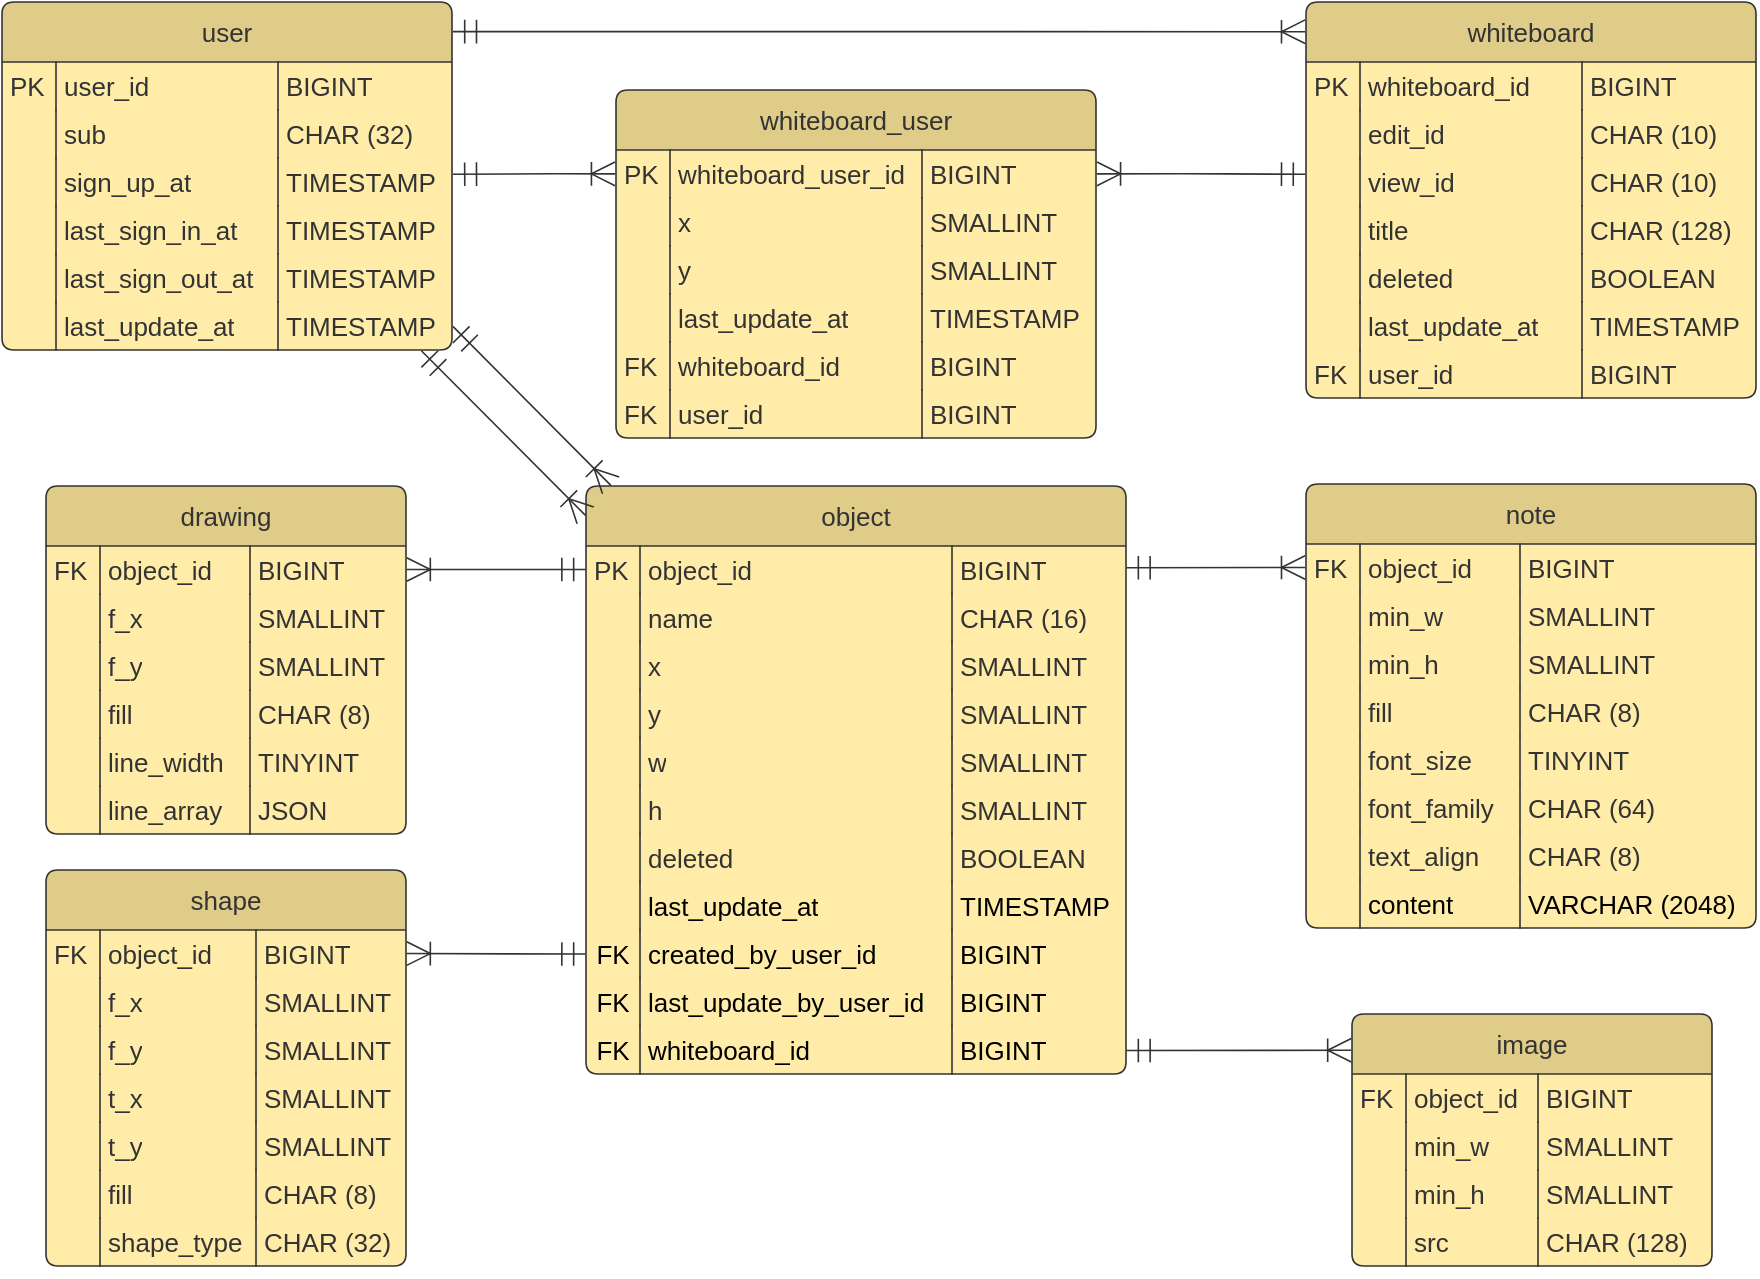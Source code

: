 <mxfile version="14.5.4"><diagram id="hZMUxRS4Gox_iTNI3ixE" name="Page-1"><mxGraphModel dx="2889" dy="1151" grid="1" gridSize="10" guides="1" tooltips="1" connect="1" arrows="1" fold="1" page="1" pageScale="1" pageWidth="827" pageHeight="1169" math="0" shadow="0"><root><mxCell id="0"/><mxCell id="1" parent="0"/><mxCell id="q6RFcQ6MEaj4DX7potZk-1" value="user" style="html=1;overflow=block;blockSpacing=1;whiteSpace=wrap;swimlane;resizeParent=1;resizeParentMax=0;resizeLast=0;collapsible=0;marginBottom=0;fontStyle=0;swimlaneFillColor=#ffeca9;startSize=30;whiteSpace=wrap;fontSize=13;fontColor=#333333;whiteSpace=wrap;spacing=0;strokeColor=#333333;strokeOpacity=100;fillOpacity=100;rounded=1;absoluteArcSize=1;arcSize=12;strokeWidth=0.8;fillColor=#DFCC89;" vertex="1" parent="1"><mxGeometry x="-7" y="1" width="225" height="174" as="geometry"/></mxCell><mxCell id="q6RFcQ6MEaj4DX7potZk-2" value="PK" style="strokeColor=none;part=1;resizeHeight=0;align=center;verticalAlign=top;spacingLeft=4;spacingRight=4;overflow=hidden;rotatable=0;points=[[0,0.5],[1,0.5]];portConstraint=eastwest;whiteSpace=wrap;swimlaneFillColor=#ffeca9;whiteSpace=wrap;fontSize=13;fontColor=#333333;align=left;fillColor=none;strokeOpacity=100;fillOpacity=100;whiteSpace=wrap;spacing=0;rounded=1;absoluteArcSize=1;arcSize=12;strokeWidth=0.8;" vertex="1" parent="q6RFcQ6MEaj4DX7potZk-1"><mxGeometry y="30" width="27" height="24" as="geometry"/></mxCell><mxCell id="q6RFcQ6MEaj4DX7potZk-3" value="user_id" style="shape=partialRectangle;top=0;right=0;bottom=0;part=1;resizeHeight=0;align=left;verticalAlign=top;spacingLeft=4;spacingRight=4;overflow=hidden;rotatable=0;points=[[0,0.5],[1,0.5]];portConstraint=eastwest;whiteSpace=wrap;swimlaneFillColor=#ffeca9;whiteSpace=wrap;fontSize=13;fontColor=#333333;align=left;fillColor=none;strokeOpacity=100;fillOpacity=100;whiteSpace=wrap;spacing=0;strokeColor=#333333;rounded=1;absoluteArcSize=1;arcSize=12;strokeWidth=0.8;" vertex="1" parent="q6RFcQ6MEaj4DX7potZk-1"><mxGeometry x="27" y="30" width="111" height="24" as="geometry"/></mxCell><mxCell id="q6RFcQ6MEaj4DX7potZk-4" value="BIGINT" style="shape=partialRectangle;top=0;right=0;bottom=0;part=1;resizeHeight=0;align=left;verticalAlign=top;spacingLeft=4;spacingRight=4;overflow=hidden;rotatable=0;points=[[0,0.5],[1,0.5]];portConstraint=eastwest;whiteSpace=wrap;swimlaneFillColor=#ffeca9;whiteSpace=wrap;fontSize=13;fontColor=#333333;align=left;fillColor=none;strokeOpacity=100;fillOpacity=100;whiteSpace=wrap;spacing=0;strokeColor=#333333;rounded=1;absoluteArcSize=1;arcSize=12;strokeWidth=0.8;" vertex="1" parent="q6RFcQ6MEaj4DX7potZk-1"><mxGeometry x="138" y="30" width="87" height="24" as="geometry"/></mxCell><mxCell id="q6RFcQ6MEaj4DX7potZk-5" value="" style="strokeColor=none;part=1;resizeHeight=0;align=center;verticalAlign=top;spacingLeft=4;spacingRight=4;overflow=hidden;rotatable=0;points=[[0,0.5],[1,0.5]];portConstraint=eastwest;whiteSpace=wrap;swimlaneFillColor=#ffeca9;whiteSpace=wrap;fontSize=13;align=left;fillColor=none;strokeOpacity=100;fillOpacity=100;whiteSpace=wrap;spacing=0;rounded=1;absoluteArcSize=1;arcSize=12;strokeWidth=0.8;" vertex="1" parent="q6RFcQ6MEaj4DX7potZk-1"><mxGeometry y="54" width="27" height="24" as="geometry"/></mxCell><mxCell id="q6RFcQ6MEaj4DX7potZk-6" value="sub" style="shape=partialRectangle;top=0;right=0;bottom=0;part=1;resizeHeight=0;align=left;verticalAlign=top;spacingLeft=4;spacingRight=4;overflow=hidden;rotatable=0;points=[[0,0.5],[1,0.5]];portConstraint=eastwest;whiteSpace=wrap;swimlaneFillColor=#ffeca9;whiteSpace=wrap;fontSize=13;fontColor=#333333;align=left;fillColor=none;strokeOpacity=100;fillOpacity=100;whiteSpace=wrap;spacing=0;strokeColor=#333333;rounded=1;absoluteArcSize=1;arcSize=12;strokeWidth=0.8;" vertex="1" parent="q6RFcQ6MEaj4DX7potZk-1"><mxGeometry x="27" y="54" width="111" height="24" as="geometry"/></mxCell><mxCell id="q6RFcQ6MEaj4DX7potZk-7" value="CHAR (32)" style="shape=partialRectangle;top=0;right=0;bottom=0;part=1;resizeHeight=0;align=left;verticalAlign=top;spacingLeft=4;spacingRight=4;overflow=hidden;rotatable=0;points=[[0,0.5],[1,0.5]];portConstraint=eastwest;whiteSpace=wrap;swimlaneFillColor=#ffeca9;whiteSpace=wrap;fontSize=13;fontColor=#333333;align=left;fillColor=none;strokeOpacity=100;fillOpacity=100;whiteSpace=wrap;spacing=0;strokeColor=#333333;rounded=1;absoluteArcSize=1;arcSize=12;strokeWidth=0.8;" vertex="1" parent="q6RFcQ6MEaj4DX7potZk-1"><mxGeometry x="138" y="54" width="87" height="24" as="geometry"/></mxCell><mxCell id="q6RFcQ6MEaj4DX7potZk-8" value="" style="strokeColor=none;part=1;resizeHeight=0;align=center;verticalAlign=top;spacingLeft=4;spacingRight=4;overflow=hidden;rotatable=0;points=[[0,0.5],[1,0.5]];portConstraint=eastwest;whiteSpace=wrap;swimlaneFillColor=#ffeca9;whiteSpace=wrap;fontSize=13;align=left;fillColor=none;strokeOpacity=100;fillOpacity=100;whiteSpace=wrap;spacing=0;rounded=1;absoluteArcSize=1;arcSize=12;strokeWidth=0.8;" vertex="1" parent="q6RFcQ6MEaj4DX7potZk-1"><mxGeometry y="78" width="27" height="24" as="geometry"/></mxCell><mxCell id="q6RFcQ6MEaj4DX7potZk-9" value="sign_up_at" style="shape=partialRectangle;top=0;right=0;bottom=0;part=1;resizeHeight=0;align=left;verticalAlign=top;spacingLeft=4;spacingRight=4;overflow=hidden;rotatable=0;points=[[0,0.5],[1,0.5]];portConstraint=eastwest;whiteSpace=wrap;swimlaneFillColor=#ffeca9;whiteSpace=wrap;fontSize=13;fontColor=#333333;align=left;fillColor=none;strokeOpacity=100;fillOpacity=100;whiteSpace=wrap;spacing=0;strokeColor=#333333;rounded=1;absoluteArcSize=1;arcSize=12;strokeWidth=0.8;" vertex="1" parent="q6RFcQ6MEaj4DX7potZk-1"><mxGeometry x="27" y="78" width="111" height="24" as="geometry"/></mxCell><mxCell id="q6RFcQ6MEaj4DX7potZk-10" value="TIMESTAMP" style="shape=partialRectangle;top=0;right=0;bottom=0;part=1;resizeHeight=0;align=left;verticalAlign=top;spacingLeft=4;spacingRight=4;overflow=hidden;rotatable=0;points=[[0,0.5],[1,0.5]];portConstraint=eastwest;whiteSpace=wrap;swimlaneFillColor=#ffeca9;whiteSpace=wrap;fontSize=13;fontColor=#333333;align=left;fillColor=none;strokeOpacity=100;fillOpacity=100;whiteSpace=wrap;spacing=0;strokeColor=#333333;rounded=1;absoluteArcSize=1;arcSize=12;strokeWidth=0.8;" vertex="1" parent="q6RFcQ6MEaj4DX7potZk-1"><mxGeometry x="138" y="78" width="87" height="24" as="geometry"/></mxCell><mxCell id="q6RFcQ6MEaj4DX7potZk-11" value="" style="strokeColor=none;part=1;resizeHeight=0;align=center;verticalAlign=top;spacingLeft=4;spacingRight=4;overflow=hidden;rotatable=0;points=[[0,0.5],[1,0.5]];portConstraint=eastwest;whiteSpace=wrap;swimlaneFillColor=#ffeca9;whiteSpace=wrap;fontSize=13;align=left;fillColor=none;strokeOpacity=100;fillOpacity=100;whiteSpace=wrap;spacing=0;rounded=1;absoluteArcSize=1;arcSize=12;strokeWidth=0.8;" vertex="1" parent="q6RFcQ6MEaj4DX7potZk-1"><mxGeometry y="102" width="27" height="24" as="geometry"/></mxCell><mxCell id="q6RFcQ6MEaj4DX7potZk-12" value="last_sign_in_at" style="shape=partialRectangle;top=0;right=0;bottom=0;part=1;resizeHeight=0;align=left;verticalAlign=top;spacingLeft=4;spacingRight=4;overflow=hidden;rotatable=0;points=[[0,0.5],[1,0.5]];portConstraint=eastwest;whiteSpace=wrap;swimlaneFillColor=#ffeca9;whiteSpace=wrap;fontSize=13;fontColor=#333333;align=left;fillColor=none;strokeOpacity=100;fillOpacity=100;whiteSpace=wrap;spacing=0;strokeColor=#333333;rounded=1;absoluteArcSize=1;arcSize=12;strokeWidth=0.8;" vertex="1" parent="q6RFcQ6MEaj4DX7potZk-1"><mxGeometry x="27" y="102" width="111" height="24" as="geometry"/></mxCell><mxCell id="q6RFcQ6MEaj4DX7potZk-13" value="TIMESTAMP" style="shape=partialRectangle;top=0;right=0;bottom=0;part=1;resizeHeight=0;align=left;verticalAlign=top;spacingLeft=4;spacingRight=4;overflow=hidden;rotatable=0;points=[[0,0.5],[1,0.5]];portConstraint=eastwest;whiteSpace=wrap;swimlaneFillColor=#ffeca9;whiteSpace=wrap;fontSize=13;fontColor=#333333;align=left;fillColor=none;strokeOpacity=100;fillOpacity=100;whiteSpace=wrap;spacing=0;strokeColor=#333333;rounded=1;absoluteArcSize=1;arcSize=12;strokeWidth=0.8;" vertex="1" parent="q6RFcQ6MEaj4DX7potZk-1"><mxGeometry x="138" y="102" width="87" height="24" as="geometry"/></mxCell><mxCell id="q6RFcQ6MEaj4DX7potZk-14" value="" style="strokeColor=none;part=1;resizeHeight=0;align=center;verticalAlign=top;spacingLeft=4;spacingRight=4;overflow=hidden;rotatable=0;points=[[0,0.5],[1,0.5]];portConstraint=eastwest;whiteSpace=wrap;swimlaneFillColor=#ffeca9;whiteSpace=wrap;fontSize=13;align=left;fillColor=none;strokeOpacity=100;fillOpacity=100;whiteSpace=wrap;spacing=0;rounded=1;absoluteArcSize=1;arcSize=12;strokeWidth=0.8;" vertex="1" parent="q6RFcQ6MEaj4DX7potZk-1"><mxGeometry y="126" width="27" height="24" as="geometry"/></mxCell><mxCell id="q6RFcQ6MEaj4DX7potZk-15" value="last_sign_out_at" style="shape=partialRectangle;top=0;right=0;bottom=0;part=1;resizeHeight=0;align=left;verticalAlign=top;spacingLeft=4;spacingRight=4;overflow=hidden;rotatable=0;points=[[0,0.5],[1,0.5]];portConstraint=eastwest;whiteSpace=wrap;swimlaneFillColor=#ffeca9;whiteSpace=wrap;fontSize=13;fontColor=#333333;align=left;fillColor=none;strokeOpacity=100;fillOpacity=100;whiteSpace=wrap;spacing=0;strokeColor=#333333;rounded=1;absoluteArcSize=1;arcSize=12;strokeWidth=0.8;" vertex="1" parent="q6RFcQ6MEaj4DX7potZk-1"><mxGeometry x="27" y="126" width="111" height="24" as="geometry"/></mxCell><mxCell id="q6RFcQ6MEaj4DX7potZk-16" value="TIMESTAMP" style="shape=partialRectangle;top=0;right=0;bottom=0;part=1;resizeHeight=0;align=left;verticalAlign=top;spacingLeft=4;spacingRight=4;overflow=hidden;rotatable=0;points=[[0,0.5],[1,0.5]];portConstraint=eastwest;whiteSpace=wrap;swimlaneFillColor=#ffeca9;whiteSpace=wrap;fontSize=13;fontColor=#333333;align=left;fillColor=none;strokeOpacity=100;fillOpacity=100;whiteSpace=wrap;spacing=0;strokeColor=#333333;rounded=1;absoluteArcSize=1;arcSize=12;strokeWidth=0.8;" vertex="1" parent="q6RFcQ6MEaj4DX7potZk-1"><mxGeometry x="138" y="126" width="87" height="24" as="geometry"/></mxCell><mxCell id="q6RFcQ6MEaj4DX7potZk-17" value="" style="strokeColor=none;part=1;resizeHeight=0;align=center;verticalAlign=top;spacingLeft=4;spacingRight=4;overflow=hidden;rotatable=0;points=[[0,0.5],[1,0.5]];portConstraint=eastwest;whiteSpace=wrap;swimlaneFillColor=#ffeca9;whiteSpace=wrap;fontSize=13;align=left;fillColor=none;strokeOpacity=100;fillOpacity=100;whiteSpace=wrap;spacing=0;rounded=1;absoluteArcSize=1;arcSize=12;strokeWidth=0.8;" vertex="1" parent="q6RFcQ6MEaj4DX7potZk-1"><mxGeometry y="150" width="27" height="24" as="geometry"/></mxCell><mxCell id="q6RFcQ6MEaj4DX7potZk-18" value="last_update_at" style="shape=partialRectangle;top=0;right=0;bottom=0;part=1;resizeHeight=0;align=left;verticalAlign=top;spacingLeft=4;spacingRight=4;overflow=hidden;rotatable=0;points=[[0,0.5],[1,0.5]];portConstraint=eastwest;whiteSpace=wrap;swimlaneFillColor=#ffeca9;whiteSpace=wrap;fontSize=13;fontColor=#333333;align=left;fillColor=none;strokeOpacity=100;fillOpacity=100;whiteSpace=wrap;spacing=0;strokeColor=#333333;rounded=1;absoluteArcSize=1;arcSize=12;strokeWidth=0.8;" vertex="1" parent="q6RFcQ6MEaj4DX7potZk-1"><mxGeometry x="27" y="150" width="111" height="24" as="geometry"/></mxCell><mxCell id="q6RFcQ6MEaj4DX7potZk-19" value="TIMESTAMP" style="shape=partialRectangle;top=0;right=0;bottom=0;part=1;resizeHeight=0;align=left;verticalAlign=top;spacingLeft=4;spacingRight=4;overflow=hidden;rotatable=0;points=[[0,0.5],[1,0.5]];portConstraint=eastwest;whiteSpace=wrap;swimlaneFillColor=#ffeca9;whiteSpace=wrap;fontSize=13;fontColor=#333333;align=left;fillColor=none;strokeOpacity=100;fillOpacity=100;whiteSpace=wrap;spacing=0;strokeColor=#333333;rounded=1;absoluteArcSize=1;arcSize=12;strokeWidth=0.8;" vertex="1" parent="q6RFcQ6MEaj4DX7potZk-1"><mxGeometry x="138" y="150" width="87" height="24" as="geometry"/></mxCell><mxCell id="q6RFcQ6MEaj4DX7potZk-20" value="whiteboard" style="html=1;overflow=block;blockSpacing=1;whiteSpace=wrap;swimlane;resizeParent=1;resizeParentMax=0;resizeLast=0;collapsible=0;marginBottom=0;fontStyle=0;swimlaneFillColor=#ffeca9;startSize=30;whiteSpace=wrap;fontSize=13;fontColor=#333333;whiteSpace=wrap;spacing=0;strokeColor=#333333;strokeOpacity=100;fillOpacity=100;rounded=1;absoluteArcSize=1;arcSize=12;strokeWidth=0.8;fillColor=#DFCC89;" vertex="1" parent="1"><mxGeometry x="645" y="1" width="225" height="198" as="geometry"/></mxCell><mxCell id="q6RFcQ6MEaj4DX7potZk-21" value="PK" style="strokeColor=none;part=1;resizeHeight=0;align=center;verticalAlign=top;spacingLeft=4;spacingRight=4;overflow=hidden;rotatable=0;points=[[0,0.5],[1,0.5]];portConstraint=eastwest;whiteSpace=wrap;swimlaneFillColor=#ffeca9;whiteSpace=wrap;fontSize=13;fontColor=#333333;align=left;fillColor=none;strokeOpacity=100;fillOpacity=100;whiteSpace=wrap;spacing=0;rounded=1;absoluteArcSize=1;arcSize=12;strokeWidth=0.8;" vertex="1" parent="q6RFcQ6MEaj4DX7potZk-20"><mxGeometry y="30" width="27" height="24" as="geometry"/></mxCell><mxCell id="q6RFcQ6MEaj4DX7potZk-22" value="whiteboard_id" style="shape=partialRectangle;top=0;right=0;bottom=0;part=1;resizeHeight=0;align=left;verticalAlign=top;spacingLeft=4;spacingRight=4;overflow=hidden;rotatable=0;points=[[0,0.5],[1,0.5]];portConstraint=eastwest;whiteSpace=wrap;swimlaneFillColor=#ffeca9;whiteSpace=wrap;fontSize=13;fontColor=#333333;align=left;fillColor=none;strokeOpacity=100;fillOpacity=100;whiteSpace=wrap;spacing=0;strokeColor=#333333;rounded=1;absoluteArcSize=1;arcSize=12;strokeWidth=0.8;" vertex="1" parent="q6RFcQ6MEaj4DX7potZk-20"><mxGeometry x="27" y="30" width="111" height="24" as="geometry"/></mxCell><mxCell id="q6RFcQ6MEaj4DX7potZk-23" value="BIGINT" style="shape=partialRectangle;top=0;right=0;bottom=0;part=1;resizeHeight=0;align=left;verticalAlign=top;spacingLeft=4;spacingRight=4;overflow=hidden;rotatable=0;points=[[0,0.5],[1,0.5]];portConstraint=eastwest;whiteSpace=wrap;swimlaneFillColor=#ffeca9;whiteSpace=wrap;fontSize=13;fontColor=#333333;align=left;fillColor=none;strokeOpacity=100;fillOpacity=100;whiteSpace=wrap;spacing=0;strokeColor=#333333;rounded=1;absoluteArcSize=1;arcSize=12;strokeWidth=0.8;" vertex="1" parent="q6RFcQ6MEaj4DX7potZk-20"><mxGeometry x="138" y="30" width="87" height="24" as="geometry"/></mxCell><mxCell id="q6RFcQ6MEaj4DX7potZk-24" value="" style="strokeColor=none;part=1;resizeHeight=0;align=center;verticalAlign=top;spacingLeft=4;spacingRight=4;overflow=hidden;rotatable=0;points=[[0,0.5],[1,0.5]];portConstraint=eastwest;whiteSpace=wrap;swimlaneFillColor=#ffeca9;whiteSpace=wrap;fontSize=13;align=left;fillColor=none;strokeOpacity=100;fillOpacity=100;whiteSpace=wrap;spacing=0;rounded=1;absoluteArcSize=1;arcSize=12;strokeWidth=0.8;" vertex="1" parent="q6RFcQ6MEaj4DX7potZk-20"><mxGeometry y="54" width="27" height="24" as="geometry"/></mxCell><mxCell id="q6RFcQ6MEaj4DX7potZk-25" value="edit_id" style="shape=partialRectangle;top=0;right=0;bottom=0;part=1;resizeHeight=0;align=left;verticalAlign=top;spacingLeft=4;spacingRight=4;overflow=hidden;rotatable=0;points=[[0,0.5],[1,0.5]];portConstraint=eastwest;whiteSpace=wrap;swimlaneFillColor=#ffeca9;whiteSpace=wrap;fontSize=13;fontColor=#333333;align=left;fillColor=none;strokeOpacity=100;fillOpacity=100;whiteSpace=wrap;spacing=0;strokeColor=#333333;rounded=1;absoluteArcSize=1;arcSize=12;strokeWidth=0.8;" vertex="1" parent="q6RFcQ6MEaj4DX7potZk-20"><mxGeometry x="27" y="54" width="111" height="24" as="geometry"/></mxCell><mxCell id="q6RFcQ6MEaj4DX7potZk-26" value="CHAR (10)" style="shape=partialRectangle;top=0;right=0;bottom=0;part=1;resizeHeight=0;align=left;verticalAlign=top;spacingLeft=4;spacingRight=4;overflow=hidden;rotatable=0;points=[[0,0.5],[1,0.5]];portConstraint=eastwest;whiteSpace=wrap;swimlaneFillColor=#ffeca9;whiteSpace=wrap;fontSize=13;fontColor=#333333;align=left;fillColor=none;strokeOpacity=100;fillOpacity=100;whiteSpace=wrap;spacing=0;strokeColor=#333333;rounded=1;absoluteArcSize=1;arcSize=12;strokeWidth=0.8;" vertex="1" parent="q6RFcQ6MEaj4DX7potZk-20"><mxGeometry x="138" y="54" width="87" height="24" as="geometry"/></mxCell><mxCell id="q6RFcQ6MEaj4DX7potZk-27" value="" style="strokeColor=none;part=1;resizeHeight=0;align=center;verticalAlign=top;spacingLeft=4;spacingRight=4;overflow=hidden;rotatable=0;points=[[0,0.5],[1,0.5]];portConstraint=eastwest;whiteSpace=wrap;swimlaneFillColor=#ffeca9;whiteSpace=wrap;fontSize=13;align=left;fillColor=none;strokeOpacity=100;fillOpacity=100;whiteSpace=wrap;spacing=0;rounded=1;absoluteArcSize=1;arcSize=12;strokeWidth=0.8;" vertex="1" parent="q6RFcQ6MEaj4DX7potZk-20"><mxGeometry y="78" width="27" height="24" as="geometry"/></mxCell><mxCell id="q6RFcQ6MEaj4DX7potZk-28" value="view_id" style="shape=partialRectangle;top=0;right=0;bottom=0;part=1;resizeHeight=0;align=left;verticalAlign=top;spacingLeft=4;spacingRight=4;overflow=hidden;rotatable=0;points=[[0,0.5],[1,0.5]];portConstraint=eastwest;whiteSpace=wrap;swimlaneFillColor=#ffeca9;whiteSpace=wrap;fontSize=13;fontColor=#333333;align=left;fillColor=none;strokeOpacity=100;fillOpacity=100;whiteSpace=wrap;spacing=0;strokeColor=#333333;rounded=1;absoluteArcSize=1;arcSize=12;strokeWidth=0.8;" vertex="1" parent="q6RFcQ6MEaj4DX7potZk-20"><mxGeometry x="27" y="78" width="111" height="24" as="geometry"/></mxCell><mxCell id="q6RFcQ6MEaj4DX7potZk-29" value="CHAR (10)" style="shape=partialRectangle;top=0;right=0;bottom=0;part=1;resizeHeight=0;align=left;verticalAlign=top;spacingLeft=4;spacingRight=4;overflow=hidden;rotatable=0;points=[[0,0.5],[1,0.5]];portConstraint=eastwest;whiteSpace=wrap;swimlaneFillColor=#ffeca9;whiteSpace=wrap;fontSize=13;fontColor=#333333;align=left;fillColor=none;strokeOpacity=100;fillOpacity=100;whiteSpace=wrap;spacing=0;strokeColor=#333333;rounded=1;absoluteArcSize=1;arcSize=12;strokeWidth=0.8;" vertex="1" parent="q6RFcQ6MEaj4DX7potZk-20"><mxGeometry x="138" y="78" width="87" height="24" as="geometry"/></mxCell><mxCell id="q6RFcQ6MEaj4DX7potZk-30" value="" style="strokeColor=none;part=1;resizeHeight=0;align=center;verticalAlign=top;spacingLeft=4;spacingRight=4;overflow=hidden;rotatable=0;points=[[0,0.5],[1,0.5]];portConstraint=eastwest;whiteSpace=wrap;swimlaneFillColor=#ffeca9;whiteSpace=wrap;fontSize=13;align=left;fillColor=none;strokeOpacity=100;fillOpacity=100;whiteSpace=wrap;spacing=0;rounded=1;absoluteArcSize=1;arcSize=12;strokeWidth=0.8;" vertex="1" parent="q6RFcQ6MEaj4DX7potZk-20"><mxGeometry y="102" width="27" height="24" as="geometry"/></mxCell><mxCell id="q6RFcQ6MEaj4DX7potZk-31" value="title" style="shape=partialRectangle;top=0;right=0;bottom=0;part=1;resizeHeight=0;align=left;verticalAlign=top;spacingLeft=4;spacingRight=4;overflow=hidden;rotatable=0;points=[[0,0.5],[1,0.5]];portConstraint=eastwest;whiteSpace=wrap;swimlaneFillColor=#ffeca9;whiteSpace=wrap;fontSize=13;fontColor=#333333;align=left;fillColor=none;strokeOpacity=100;fillOpacity=100;whiteSpace=wrap;spacing=0;strokeColor=#333333;rounded=1;absoluteArcSize=1;arcSize=12;strokeWidth=0.8;" vertex="1" parent="q6RFcQ6MEaj4DX7potZk-20"><mxGeometry x="27" y="102" width="111" height="24" as="geometry"/></mxCell><mxCell id="q6RFcQ6MEaj4DX7potZk-32" value="CHAR (128)" style="shape=partialRectangle;top=0;right=0;bottom=0;part=1;resizeHeight=0;align=left;verticalAlign=top;spacingLeft=4;spacingRight=4;overflow=hidden;rotatable=0;points=[[0,0.5],[1,0.5]];portConstraint=eastwest;whiteSpace=wrap;swimlaneFillColor=#ffeca9;whiteSpace=wrap;fontSize=13;fontColor=#333333;align=left;fillColor=none;strokeOpacity=100;fillOpacity=100;whiteSpace=wrap;spacing=0;strokeColor=#333333;rounded=1;absoluteArcSize=1;arcSize=12;strokeWidth=0.8;" vertex="1" parent="q6RFcQ6MEaj4DX7potZk-20"><mxGeometry x="138" y="102" width="87" height="24" as="geometry"/></mxCell><mxCell id="q6RFcQ6MEaj4DX7potZk-33" value="" style="strokeColor=none;part=1;resizeHeight=0;align=center;verticalAlign=top;spacingLeft=4;spacingRight=4;overflow=hidden;rotatable=0;points=[[0,0.5],[1,0.5]];portConstraint=eastwest;whiteSpace=wrap;swimlaneFillColor=#ffeca9;whiteSpace=wrap;fontSize=13;align=left;fillColor=none;strokeOpacity=100;fillOpacity=100;whiteSpace=wrap;spacing=0;rounded=1;absoluteArcSize=1;arcSize=12;strokeWidth=0.8;" vertex="1" parent="q6RFcQ6MEaj4DX7potZk-20"><mxGeometry y="126" width="27" height="24" as="geometry"/></mxCell><mxCell id="q6RFcQ6MEaj4DX7potZk-34" value="deleted" style="shape=partialRectangle;top=0;right=0;bottom=0;part=1;resizeHeight=0;align=left;verticalAlign=top;spacingLeft=4;spacingRight=4;overflow=hidden;rotatable=0;points=[[0,0.5],[1,0.5]];portConstraint=eastwest;whiteSpace=wrap;swimlaneFillColor=#ffeca9;whiteSpace=wrap;fontSize=13;fontColor=#333333;align=left;fillColor=none;strokeOpacity=100;fillOpacity=100;whiteSpace=wrap;spacing=0;strokeColor=#333333;rounded=1;absoluteArcSize=1;arcSize=12;strokeWidth=0.8;" vertex="1" parent="q6RFcQ6MEaj4DX7potZk-20"><mxGeometry x="27" y="126" width="111" height="24" as="geometry"/></mxCell><mxCell id="q6RFcQ6MEaj4DX7potZk-35" value="BOOLEAN" style="shape=partialRectangle;top=0;right=0;bottom=0;part=1;resizeHeight=0;align=left;verticalAlign=top;spacingLeft=4;spacingRight=4;overflow=hidden;rotatable=0;points=[[0,0.5],[1,0.5]];portConstraint=eastwest;whiteSpace=wrap;swimlaneFillColor=#ffeca9;whiteSpace=wrap;fontSize=13;fontColor=#333333;align=left;fillColor=none;strokeOpacity=100;fillOpacity=100;whiteSpace=wrap;spacing=0;strokeColor=#333333;rounded=1;absoluteArcSize=1;arcSize=12;strokeWidth=0.8;" vertex="1" parent="q6RFcQ6MEaj4DX7potZk-20"><mxGeometry x="138" y="126" width="87" height="24" as="geometry"/></mxCell><mxCell id="q6RFcQ6MEaj4DX7potZk-36" value="" style="strokeColor=none;part=1;resizeHeight=0;align=center;verticalAlign=top;spacingLeft=4;spacingRight=4;overflow=hidden;rotatable=0;points=[[0,0.5],[1,0.5]];portConstraint=eastwest;whiteSpace=wrap;swimlaneFillColor=#ffeca9;whiteSpace=wrap;fontSize=13;align=left;fillColor=none;strokeOpacity=100;fillOpacity=100;whiteSpace=wrap;spacing=0;rounded=1;absoluteArcSize=1;arcSize=12;strokeWidth=0.8;" vertex="1" parent="q6RFcQ6MEaj4DX7potZk-20"><mxGeometry y="150" width="27" height="24" as="geometry"/></mxCell><mxCell id="q6RFcQ6MEaj4DX7potZk-37" value="last_update_at" style="shape=partialRectangle;top=0;right=0;bottom=0;part=1;resizeHeight=0;align=left;verticalAlign=top;spacingLeft=4;spacingRight=4;overflow=hidden;rotatable=0;points=[[0,0.5],[1,0.5]];portConstraint=eastwest;whiteSpace=wrap;swimlaneFillColor=#ffeca9;whiteSpace=wrap;fontSize=13;fontColor=#333333;align=left;fillColor=none;strokeOpacity=100;fillOpacity=100;whiteSpace=wrap;spacing=0;strokeColor=#333333;rounded=1;absoluteArcSize=1;arcSize=12;strokeWidth=0.8;" vertex="1" parent="q6RFcQ6MEaj4DX7potZk-20"><mxGeometry x="27" y="150" width="111" height="24" as="geometry"/></mxCell><mxCell id="q6RFcQ6MEaj4DX7potZk-38" value="TIMESTAMP" style="shape=partialRectangle;top=0;right=0;bottom=0;part=1;resizeHeight=0;align=left;verticalAlign=top;spacingLeft=4;spacingRight=4;overflow=hidden;rotatable=0;points=[[0,0.5],[1,0.5]];portConstraint=eastwest;whiteSpace=wrap;swimlaneFillColor=#ffeca9;whiteSpace=wrap;fontSize=13;fontColor=#333333;align=left;fillColor=none;strokeOpacity=100;fillOpacity=100;whiteSpace=wrap;spacing=0;strokeColor=#333333;rounded=1;absoluteArcSize=1;arcSize=12;strokeWidth=0.8;" vertex="1" parent="q6RFcQ6MEaj4DX7potZk-20"><mxGeometry x="138" y="150" width="87" height="24" as="geometry"/></mxCell><mxCell id="q6RFcQ6MEaj4DX7potZk-39" value="FK" style="strokeColor=none;part=1;resizeHeight=0;align=center;verticalAlign=top;spacingLeft=4;spacingRight=4;overflow=hidden;rotatable=0;points=[[0,0.5],[1,0.5]];portConstraint=eastwest;whiteSpace=wrap;swimlaneFillColor=#ffeca9;whiteSpace=wrap;fontSize=13;fontColor=#333333;align=left;fillColor=none;strokeOpacity=100;fillOpacity=100;whiteSpace=wrap;spacing=0;rounded=1;absoluteArcSize=1;arcSize=12;strokeWidth=0.8;" vertex="1" parent="q6RFcQ6MEaj4DX7potZk-20"><mxGeometry y="174" width="27" height="24" as="geometry"/></mxCell><mxCell id="q6RFcQ6MEaj4DX7potZk-40" value="user_id" style="shape=partialRectangle;top=0;right=0;bottom=0;part=1;resizeHeight=0;align=left;verticalAlign=top;spacingLeft=4;spacingRight=4;overflow=hidden;rotatable=0;points=[[0,0.5],[1,0.5]];portConstraint=eastwest;whiteSpace=wrap;swimlaneFillColor=#ffeca9;whiteSpace=wrap;fontSize=13;fontColor=#333333;align=left;fillColor=none;strokeOpacity=100;fillOpacity=100;whiteSpace=wrap;spacing=0;strokeColor=#333333;rounded=1;absoluteArcSize=1;arcSize=12;strokeWidth=0.8;" vertex="1" parent="q6RFcQ6MEaj4DX7potZk-20"><mxGeometry x="27" y="174" width="111" height="24" as="geometry"/></mxCell><mxCell id="q6RFcQ6MEaj4DX7potZk-41" value="BIGINT" style="shape=partialRectangle;top=0;right=0;bottom=0;part=1;resizeHeight=0;align=left;verticalAlign=top;spacingLeft=4;spacingRight=4;overflow=hidden;rotatable=0;points=[[0,0.5],[1,0.5]];portConstraint=eastwest;whiteSpace=wrap;swimlaneFillColor=#ffeca9;whiteSpace=wrap;fontSize=13;fontColor=#333333;align=left;fillColor=none;strokeOpacity=100;fillOpacity=100;whiteSpace=wrap;spacing=0;strokeColor=#333333;rounded=1;absoluteArcSize=1;arcSize=12;strokeWidth=0.8;" vertex="1" parent="q6RFcQ6MEaj4DX7potZk-20"><mxGeometry x="138" y="174" width="87" height="24" as="geometry"/></mxCell><mxCell id="q6RFcQ6MEaj4DX7potZk-42" value="whiteboard_user" style="html=1;overflow=block;blockSpacing=1;whiteSpace=wrap;swimlane;resizeParent=1;resizeParentMax=0;resizeLast=0;collapsible=0;marginBottom=0;fontStyle=0;swimlaneFillColor=#ffeca9;startSize=30;whiteSpace=wrap;fontSize=13;fontColor=#333333;whiteSpace=wrap;spacing=0;strokeColor=#333333;strokeOpacity=100;fillOpacity=100;rounded=1;absoluteArcSize=1;arcSize=12;strokeWidth=0.8;fillColor=#DFCC89;" vertex="1" parent="1"><mxGeometry x="300" y="45" width="240" height="174" as="geometry"/></mxCell><mxCell id="q6RFcQ6MEaj4DX7potZk-43" value="PK" style="strokeColor=none;part=1;resizeHeight=0;align=center;verticalAlign=top;spacingLeft=4;spacingRight=4;overflow=hidden;rotatable=0;points=[[0,0.5],[1,0.5]];portConstraint=eastwest;whiteSpace=wrap;swimlaneFillColor=#ffeca9;whiteSpace=wrap;fontSize=13;fontColor=#333333;align=left;fillColor=none;strokeOpacity=100;fillOpacity=100;whiteSpace=wrap;spacing=0;rounded=1;absoluteArcSize=1;arcSize=12;strokeWidth=0.8;" vertex="1" parent="q6RFcQ6MEaj4DX7potZk-42"><mxGeometry y="30" width="27" height="24" as="geometry"/></mxCell><mxCell id="q6RFcQ6MEaj4DX7potZk-44" value="whiteboard_user_id" style="shape=partialRectangle;top=0;right=0;bottom=0;part=1;resizeHeight=0;align=left;verticalAlign=top;spacingLeft=4;spacingRight=4;overflow=hidden;rotatable=0;points=[[0,0.5],[1,0.5]];portConstraint=eastwest;whiteSpace=wrap;swimlaneFillColor=#ffeca9;whiteSpace=wrap;fontSize=13;fontColor=#333333;align=left;fillColor=none;strokeOpacity=100;fillOpacity=100;whiteSpace=wrap;spacing=0;strokeColor=#333333;rounded=1;absoluteArcSize=1;arcSize=12;strokeWidth=0.8;" vertex="1" parent="q6RFcQ6MEaj4DX7potZk-42"><mxGeometry x="27" y="30" width="126" height="24" as="geometry"/></mxCell><mxCell id="q6RFcQ6MEaj4DX7potZk-45" value="BIGINT" style="shape=partialRectangle;top=0;right=0;bottom=0;part=1;resizeHeight=0;align=left;verticalAlign=top;spacingLeft=4;spacingRight=4;overflow=hidden;rotatable=0;points=[[0,0.5],[1,0.5]];portConstraint=eastwest;whiteSpace=wrap;swimlaneFillColor=#ffeca9;whiteSpace=wrap;fontSize=13;fontColor=#333333;align=left;fillColor=none;strokeOpacity=100;fillOpacity=100;whiteSpace=wrap;spacing=0;strokeColor=#333333;rounded=1;absoluteArcSize=1;arcSize=12;strokeWidth=0.8;" vertex="1" parent="q6RFcQ6MEaj4DX7potZk-42"><mxGeometry x="153" y="30" width="87" height="24" as="geometry"/></mxCell><mxCell id="q6RFcQ6MEaj4DX7potZk-46" value="" style="strokeColor=none;part=1;resizeHeight=0;align=center;verticalAlign=top;spacingLeft=4;spacingRight=4;overflow=hidden;rotatable=0;points=[[0,0.5],[1,0.5]];portConstraint=eastwest;whiteSpace=wrap;swimlaneFillColor=#ffeca9;whiteSpace=wrap;fontSize=13;align=left;fillColor=none;strokeOpacity=100;fillOpacity=100;whiteSpace=wrap;spacing=0;rounded=1;absoluteArcSize=1;arcSize=12;strokeWidth=0.8;" vertex="1" parent="q6RFcQ6MEaj4DX7potZk-42"><mxGeometry y="54" width="27" height="24" as="geometry"/></mxCell><mxCell id="q6RFcQ6MEaj4DX7potZk-47" value="x" style="shape=partialRectangle;top=0;right=0;bottom=0;part=1;resizeHeight=0;align=left;verticalAlign=top;spacingLeft=4;spacingRight=4;overflow=hidden;rotatable=0;points=[[0,0.5],[1,0.5]];portConstraint=eastwest;whiteSpace=wrap;swimlaneFillColor=#ffeca9;whiteSpace=wrap;fontSize=13;fontColor=#333333;align=left;fillColor=none;strokeOpacity=100;fillOpacity=100;whiteSpace=wrap;spacing=0;strokeColor=#333333;rounded=1;absoluteArcSize=1;arcSize=12;strokeWidth=0.8;" vertex="1" parent="q6RFcQ6MEaj4DX7potZk-42"><mxGeometry x="27" y="54" width="126" height="24" as="geometry"/></mxCell><mxCell id="q6RFcQ6MEaj4DX7potZk-48" value="SMALLINT" style="shape=partialRectangle;top=0;right=0;bottom=0;part=1;resizeHeight=0;align=left;verticalAlign=top;spacingLeft=4;spacingRight=4;overflow=hidden;rotatable=0;points=[[0,0.5],[1,0.5]];portConstraint=eastwest;whiteSpace=wrap;swimlaneFillColor=#ffeca9;whiteSpace=wrap;fontSize=13;fontColor=#333333;align=left;fillColor=none;strokeOpacity=100;fillOpacity=100;whiteSpace=wrap;spacing=0;strokeColor=#333333;rounded=1;absoluteArcSize=1;arcSize=12;strokeWidth=0.8;" vertex="1" parent="q6RFcQ6MEaj4DX7potZk-42"><mxGeometry x="153" y="54" width="87" height="24" as="geometry"/></mxCell><mxCell id="q6RFcQ6MEaj4DX7potZk-49" value="" style="strokeColor=none;part=1;resizeHeight=0;align=center;verticalAlign=top;spacingLeft=4;spacingRight=4;overflow=hidden;rotatable=0;points=[[0,0.5],[1,0.5]];portConstraint=eastwest;whiteSpace=wrap;swimlaneFillColor=#ffeca9;whiteSpace=wrap;fontSize=13;align=left;fillColor=none;strokeOpacity=100;fillOpacity=100;whiteSpace=wrap;spacing=0;rounded=1;absoluteArcSize=1;arcSize=12;strokeWidth=0.8;" vertex="1" parent="q6RFcQ6MEaj4DX7potZk-42"><mxGeometry y="78" width="27" height="24" as="geometry"/></mxCell><mxCell id="q6RFcQ6MEaj4DX7potZk-50" value="y" style="shape=partialRectangle;top=0;right=0;bottom=0;part=1;resizeHeight=0;align=left;verticalAlign=top;spacingLeft=4;spacingRight=4;overflow=hidden;rotatable=0;points=[[0,0.5],[1,0.5]];portConstraint=eastwest;whiteSpace=wrap;swimlaneFillColor=#ffeca9;whiteSpace=wrap;fontSize=13;fontColor=#333333;align=left;fillColor=none;strokeOpacity=100;fillOpacity=100;whiteSpace=wrap;spacing=0;strokeColor=#333333;rounded=1;absoluteArcSize=1;arcSize=12;strokeWidth=0.8;" vertex="1" parent="q6RFcQ6MEaj4DX7potZk-42"><mxGeometry x="27" y="78" width="126" height="24" as="geometry"/></mxCell><mxCell id="q6RFcQ6MEaj4DX7potZk-51" value="SMALLINT" style="shape=partialRectangle;top=0;right=0;bottom=0;part=1;resizeHeight=0;align=left;verticalAlign=top;spacingLeft=4;spacingRight=4;overflow=hidden;rotatable=0;points=[[0,0.5],[1,0.5]];portConstraint=eastwest;whiteSpace=wrap;swimlaneFillColor=#ffeca9;whiteSpace=wrap;fontSize=13;fontColor=#333333;align=left;fillColor=none;strokeOpacity=100;fillOpacity=100;whiteSpace=wrap;spacing=0;strokeColor=#333333;rounded=1;absoluteArcSize=1;arcSize=12;strokeWidth=0.8;" vertex="1" parent="q6RFcQ6MEaj4DX7potZk-42"><mxGeometry x="153" y="78" width="87" height="24" as="geometry"/></mxCell><mxCell id="q6RFcQ6MEaj4DX7potZk-52" value="" style="strokeColor=none;part=1;resizeHeight=0;align=center;verticalAlign=top;spacingLeft=4;spacingRight=4;overflow=hidden;rotatable=0;points=[[0,0.5],[1,0.5]];portConstraint=eastwest;whiteSpace=wrap;swimlaneFillColor=#ffeca9;whiteSpace=wrap;fontSize=13;align=left;fillColor=none;strokeOpacity=100;fillOpacity=100;whiteSpace=wrap;spacing=0;rounded=1;absoluteArcSize=1;arcSize=12;strokeWidth=0.8;" vertex="1" parent="q6RFcQ6MEaj4DX7potZk-42"><mxGeometry y="102" width="27" height="24" as="geometry"/></mxCell><mxCell id="q6RFcQ6MEaj4DX7potZk-53" value="last_update_at" style="shape=partialRectangle;top=0;right=0;bottom=0;part=1;resizeHeight=0;align=left;verticalAlign=top;spacingLeft=4;spacingRight=4;overflow=hidden;rotatable=0;points=[[0,0.5],[1,0.5]];portConstraint=eastwest;whiteSpace=wrap;swimlaneFillColor=#ffeca9;whiteSpace=wrap;fontSize=13;fontColor=#333333;align=left;fillColor=none;strokeOpacity=100;fillOpacity=100;whiteSpace=wrap;spacing=0;strokeColor=#333333;rounded=1;absoluteArcSize=1;arcSize=12;strokeWidth=0.8;" vertex="1" parent="q6RFcQ6MEaj4DX7potZk-42"><mxGeometry x="27" y="102" width="126" height="24" as="geometry"/></mxCell><mxCell id="q6RFcQ6MEaj4DX7potZk-54" value="TIMESTAMP" style="shape=partialRectangle;top=0;right=0;bottom=0;part=1;resizeHeight=0;align=left;verticalAlign=top;spacingLeft=4;spacingRight=4;overflow=hidden;rotatable=0;points=[[0,0.5],[1,0.5]];portConstraint=eastwest;whiteSpace=wrap;swimlaneFillColor=#ffeca9;whiteSpace=wrap;fontSize=13;fontColor=#333333;align=left;fillColor=none;strokeOpacity=100;fillOpacity=100;whiteSpace=wrap;spacing=0;strokeColor=#333333;rounded=1;absoluteArcSize=1;arcSize=12;strokeWidth=0.8;" vertex="1" parent="q6RFcQ6MEaj4DX7potZk-42"><mxGeometry x="153" y="102" width="87" height="24" as="geometry"/></mxCell><mxCell id="q6RFcQ6MEaj4DX7potZk-55" value="FK" style="strokeColor=none;part=1;resizeHeight=0;align=center;verticalAlign=top;spacingLeft=4;spacingRight=4;overflow=hidden;rotatable=0;points=[[0,0.5],[1,0.5]];portConstraint=eastwest;whiteSpace=wrap;swimlaneFillColor=#ffeca9;whiteSpace=wrap;fontSize=13;fontColor=#333333;align=left;fillColor=none;strokeOpacity=100;fillOpacity=100;whiteSpace=wrap;spacing=0;rounded=1;absoluteArcSize=1;arcSize=12;strokeWidth=0.8;" vertex="1" parent="q6RFcQ6MEaj4DX7potZk-42"><mxGeometry y="126" width="27" height="24" as="geometry"/></mxCell><mxCell id="q6RFcQ6MEaj4DX7potZk-56" value="whiteboard_id" style="shape=partialRectangle;top=0;right=0;bottom=0;part=1;resizeHeight=0;align=left;verticalAlign=top;spacingLeft=4;spacingRight=4;overflow=hidden;rotatable=0;points=[[0,0.5],[1,0.5]];portConstraint=eastwest;whiteSpace=wrap;swimlaneFillColor=#ffeca9;whiteSpace=wrap;fontSize=13;fontColor=#333333;align=left;fillColor=none;strokeOpacity=100;fillOpacity=100;whiteSpace=wrap;spacing=0;strokeColor=#333333;rounded=1;absoluteArcSize=1;arcSize=12;strokeWidth=0.8;" vertex="1" parent="q6RFcQ6MEaj4DX7potZk-42"><mxGeometry x="27" y="126" width="126" height="24" as="geometry"/></mxCell><mxCell id="q6RFcQ6MEaj4DX7potZk-57" value="BIGINT" style="shape=partialRectangle;top=0;right=0;bottom=0;part=1;resizeHeight=0;align=left;verticalAlign=top;spacingLeft=4;spacingRight=4;overflow=hidden;rotatable=0;points=[[0,0.5],[1,0.5]];portConstraint=eastwest;whiteSpace=wrap;swimlaneFillColor=#ffeca9;whiteSpace=wrap;fontSize=13;fontColor=#333333;align=left;fillColor=none;strokeOpacity=100;fillOpacity=100;whiteSpace=wrap;spacing=0;strokeColor=#333333;rounded=1;absoluteArcSize=1;arcSize=12;strokeWidth=0.8;" vertex="1" parent="q6RFcQ6MEaj4DX7potZk-42"><mxGeometry x="153" y="126" width="87" height="24" as="geometry"/></mxCell><mxCell id="q6RFcQ6MEaj4DX7potZk-58" value="FK" style="strokeColor=none;part=1;resizeHeight=0;align=center;verticalAlign=top;spacingLeft=4;spacingRight=4;overflow=hidden;rotatable=0;points=[[0,0.5],[1,0.5]];portConstraint=eastwest;whiteSpace=wrap;swimlaneFillColor=#ffeca9;whiteSpace=wrap;fontSize=13;fontColor=#333333;align=left;fillColor=none;strokeOpacity=100;fillOpacity=100;whiteSpace=wrap;spacing=0;rounded=1;absoluteArcSize=1;arcSize=12;strokeWidth=0.8;" vertex="1" parent="q6RFcQ6MEaj4DX7potZk-42"><mxGeometry y="150" width="27" height="24" as="geometry"/></mxCell><mxCell id="q6RFcQ6MEaj4DX7potZk-59" value="user_id" style="shape=partialRectangle;top=0;right=0;bottom=0;part=1;resizeHeight=0;align=left;verticalAlign=top;spacingLeft=4;spacingRight=4;overflow=hidden;rotatable=0;points=[[0,0.5],[1,0.5]];portConstraint=eastwest;whiteSpace=wrap;swimlaneFillColor=#ffeca9;whiteSpace=wrap;fontSize=13;fontColor=#333333;align=left;fillColor=none;strokeOpacity=100;fillOpacity=100;whiteSpace=wrap;spacing=0;strokeColor=#333333;rounded=1;absoluteArcSize=1;arcSize=12;strokeWidth=0.8;" vertex="1" parent="q6RFcQ6MEaj4DX7potZk-42"><mxGeometry x="27" y="150" width="126" height="24" as="geometry"/></mxCell><mxCell id="q6RFcQ6MEaj4DX7potZk-60" value="BIGINT" style="shape=partialRectangle;top=0;right=0;bottom=0;part=1;resizeHeight=0;align=left;verticalAlign=top;spacingLeft=4;spacingRight=4;overflow=hidden;rotatable=0;points=[[0,0.5],[1,0.5]];portConstraint=eastwest;whiteSpace=wrap;swimlaneFillColor=#ffeca9;whiteSpace=wrap;fontSize=13;fontColor=#333333;align=left;fillColor=none;strokeOpacity=100;fillOpacity=100;whiteSpace=wrap;spacing=0;strokeColor=#333333;rounded=1;absoluteArcSize=1;arcSize=12;strokeWidth=0.8;" vertex="1" parent="q6RFcQ6MEaj4DX7potZk-42"><mxGeometry x="153" y="150" width="87" height="24" as="geometry"/></mxCell><mxCell id="q6RFcQ6MEaj4DX7potZk-61" value="object" style="html=1;overflow=block;blockSpacing=1;whiteSpace=wrap;swimlane;resizeParent=1;resizeParentMax=0;resizeLast=0;collapsible=0;marginBottom=0;fontStyle=0;swimlaneFillColor=#ffeca9;startSize=30;whiteSpace=wrap;fontSize=13;fontColor=#333333;whiteSpace=wrap;spacing=0;strokeColor=#333333;strokeOpacity=100;fillOpacity=100;rounded=1;absoluteArcSize=1;arcSize=12;strokeWidth=0.8;fillColor=#DFCC89;" vertex="1" parent="1"><mxGeometry x="285" y="243" width="270" height="294" as="geometry"/></mxCell><mxCell id="q6RFcQ6MEaj4DX7potZk-62" value="PK" style="strokeColor=none;part=1;resizeHeight=0;align=center;verticalAlign=top;spacingLeft=4;spacingRight=4;overflow=hidden;rotatable=0;points=[[0,0.5],[1,0.5]];portConstraint=eastwest;whiteSpace=wrap;swimlaneFillColor=#ffeca9;whiteSpace=wrap;fontSize=13;fontColor=#333333;align=left;fillColor=none;strokeOpacity=100;fillOpacity=100;whiteSpace=wrap;spacing=0;rounded=1;absoluteArcSize=1;arcSize=12;strokeWidth=0.8;" vertex="1" parent="q6RFcQ6MEaj4DX7potZk-61"><mxGeometry y="30" width="27" height="24" as="geometry"/></mxCell><mxCell id="q6RFcQ6MEaj4DX7potZk-63" value="object_id" style="shape=partialRectangle;top=0;right=0;bottom=0;part=1;resizeHeight=0;align=left;verticalAlign=top;spacingLeft=4;spacingRight=4;overflow=hidden;rotatable=0;points=[[0,0.5],[1,0.5]];portConstraint=eastwest;whiteSpace=wrap;swimlaneFillColor=#ffeca9;whiteSpace=wrap;fontSize=13;fontColor=#333333;align=left;fillColor=none;strokeOpacity=100;fillOpacity=100;whiteSpace=wrap;spacing=0;strokeColor=#333333;rounded=1;absoluteArcSize=1;arcSize=12;strokeWidth=0.8;" vertex="1" parent="q6RFcQ6MEaj4DX7potZk-61"><mxGeometry x="27" y="30" width="156" height="24" as="geometry"/></mxCell><mxCell id="q6RFcQ6MEaj4DX7potZk-64" value="BIGINT" style="shape=partialRectangle;top=0;right=0;bottom=0;part=1;resizeHeight=0;align=left;verticalAlign=top;spacingLeft=4;spacingRight=4;overflow=hidden;rotatable=0;points=[[0,0.5],[1,0.5]];portConstraint=eastwest;whiteSpace=wrap;swimlaneFillColor=#ffeca9;whiteSpace=wrap;fontSize=13;fontColor=#333333;align=left;fillColor=none;strokeOpacity=100;fillOpacity=100;whiteSpace=wrap;spacing=0;strokeColor=#333333;rounded=1;absoluteArcSize=1;arcSize=12;strokeWidth=0.8;" vertex="1" parent="q6RFcQ6MEaj4DX7potZk-61"><mxGeometry x="183" y="30" width="87" height="24" as="geometry"/></mxCell><mxCell id="q6RFcQ6MEaj4DX7potZk-65" value="" style="strokeColor=none;part=1;resizeHeight=0;align=center;verticalAlign=top;spacingLeft=4;spacingRight=4;overflow=hidden;rotatable=0;points=[[0,0.5],[1,0.5]];portConstraint=eastwest;whiteSpace=wrap;swimlaneFillColor=#ffeca9;whiteSpace=wrap;fontSize=13;align=left;fillColor=none;strokeOpacity=100;fillOpacity=100;whiteSpace=wrap;spacing=0;rounded=1;absoluteArcSize=1;arcSize=12;strokeWidth=0.8;" vertex="1" parent="q6RFcQ6MEaj4DX7potZk-61"><mxGeometry y="54" width="27" height="24" as="geometry"/></mxCell><mxCell id="q6RFcQ6MEaj4DX7potZk-66" value="name" style="shape=partialRectangle;top=0;right=0;bottom=0;part=1;resizeHeight=0;align=left;verticalAlign=top;spacingLeft=4;spacingRight=4;overflow=hidden;rotatable=0;points=[[0,0.5],[1,0.5]];portConstraint=eastwest;whiteSpace=wrap;swimlaneFillColor=#ffeca9;whiteSpace=wrap;fontSize=13;fontColor=#333333;align=left;fillColor=none;strokeOpacity=100;fillOpacity=100;whiteSpace=wrap;spacing=0;strokeColor=#333333;rounded=1;absoluteArcSize=1;arcSize=12;strokeWidth=0.8;" vertex="1" parent="q6RFcQ6MEaj4DX7potZk-61"><mxGeometry x="27" y="54" width="156" height="24" as="geometry"/></mxCell><mxCell id="q6RFcQ6MEaj4DX7potZk-67" value="CHAR (16)" style="shape=partialRectangle;top=0;right=0;bottom=0;part=1;resizeHeight=0;align=left;verticalAlign=top;spacingLeft=4;spacingRight=4;overflow=hidden;rotatable=0;points=[[0,0.5],[1,0.5]];portConstraint=eastwest;whiteSpace=wrap;swimlaneFillColor=#ffeca9;whiteSpace=wrap;fontSize=13;fontColor=#333333;align=left;fillColor=none;strokeOpacity=100;fillOpacity=100;whiteSpace=wrap;spacing=0;strokeColor=#333333;rounded=1;absoluteArcSize=1;arcSize=12;strokeWidth=0.8;" vertex="1" parent="q6RFcQ6MEaj4DX7potZk-61"><mxGeometry x="183" y="54" width="87" height="24" as="geometry"/></mxCell><mxCell id="q6RFcQ6MEaj4DX7potZk-68" value="" style="strokeColor=none;part=1;resizeHeight=0;align=center;verticalAlign=top;spacingLeft=4;spacingRight=4;overflow=hidden;rotatable=0;points=[[0,0.5],[1,0.5]];portConstraint=eastwest;whiteSpace=wrap;swimlaneFillColor=#ffeca9;whiteSpace=wrap;fontSize=13;align=left;fillColor=none;strokeOpacity=100;fillOpacity=100;whiteSpace=wrap;spacing=0;rounded=1;absoluteArcSize=1;arcSize=12;strokeWidth=0.8;" vertex="1" parent="q6RFcQ6MEaj4DX7potZk-61"><mxGeometry y="78" width="27" height="24" as="geometry"/></mxCell><mxCell id="q6RFcQ6MEaj4DX7potZk-69" value="x" style="shape=partialRectangle;top=0;right=0;bottom=0;part=1;resizeHeight=0;align=left;verticalAlign=top;spacingLeft=4;spacingRight=4;overflow=hidden;rotatable=0;points=[[0,0.5],[1,0.5]];portConstraint=eastwest;whiteSpace=wrap;swimlaneFillColor=#ffeca9;whiteSpace=wrap;fontSize=13;fontColor=#333333;align=left;fillColor=none;strokeOpacity=100;fillOpacity=100;whiteSpace=wrap;spacing=0;strokeColor=#333333;rounded=1;absoluteArcSize=1;arcSize=12;strokeWidth=0.8;" vertex="1" parent="q6RFcQ6MEaj4DX7potZk-61"><mxGeometry x="27" y="78" width="156" height="24" as="geometry"/></mxCell><mxCell id="q6RFcQ6MEaj4DX7potZk-70" value="SMALLINT" style="shape=partialRectangle;top=0;right=0;bottom=0;part=1;resizeHeight=0;align=left;verticalAlign=top;spacingLeft=4;spacingRight=4;overflow=hidden;rotatable=0;points=[[0,0.5],[1,0.5]];portConstraint=eastwest;whiteSpace=wrap;swimlaneFillColor=#ffeca9;whiteSpace=wrap;fontSize=13;fontColor=#333333;align=left;fillColor=none;strokeOpacity=100;fillOpacity=100;whiteSpace=wrap;spacing=0;strokeColor=#333333;rounded=1;absoluteArcSize=1;arcSize=12;strokeWidth=0.8;" vertex="1" parent="q6RFcQ6MEaj4DX7potZk-61"><mxGeometry x="183" y="78" width="87" height="24" as="geometry"/></mxCell><mxCell id="q6RFcQ6MEaj4DX7potZk-71" value="" style="strokeColor=none;part=1;resizeHeight=0;align=center;verticalAlign=top;spacingLeft=4;spacingRight=4;overflow=hidden;rotatable=0;points=[[0,0.5],[1,0.5]];portConstraint=eastwest;whiteSpace=wrap;swimlaneFillColor=#ffeca9;whiteSpace=wrap;fontSize=13;align=left;fillColor=none;strokeOpacity=100;fillOpacity=100;whiteSpace=wrap;spacing=0;rounded=1;absoluteArcSize=1;arcSize=12;strokeWidth=0.8;" vertex="1" parent="q6RFcQ6MEaj4DX7potZk-61"><mxGeometry y="102" width="27" height="24" as="geometry"/></mxCell><mxCell id="q6RFcQ6MEaj4DX7potZk-72" value="y" style="shape=partialRectangle;top=0;right=0;bottom=0;part=1;resizeHeight=0;align=left;verticalAlign=top;spacingLeft=4;spacingRight=4;overflow=hidden;rotatable=0;points=[[0,0.5],[1,0.5]];portConstraint=eastwest;whiteSpace=wrap;swimlaneFillColor=#ffeca9;whiteSpace=wrap;fontSize=13;fontColor=#333333;align=left;fillColor=none;strokeOpacity=100;fillOpacity=100;whiteSpace=wrap;spacing=0;strokeColor=#333333;rounded=1;absoluteArcSize=1;arcSize=12;strokeWidth=0.8;" vertex="1" parent="q6RFcQ6MEaj4DX7potZk-61"><mxGeometry x="27" y="102" width="156" height="24" as="geometry"/></mxCell><mxCell id="q6RFcQ6MEaj4DX7potZk-73" value="SMALLINT" style="shape=partialRectangle;top=0;right=0;bottom=0;part=1;resizeHeight=0;align=left;verticalAlign=top;spacingLeft=4;spacingRight=4;overflow=hidden;rotatable=0;points=[[0,0.5],[1,0.5]];portConstraint=eastwest;whiteSpace=wrap;swimlaneFillColor=#ffeca9;whiteSpace=wrap;fontSize=13;fontColor=#333333;align=left;fillColor=none;strokeOpacity=100;fillOpacity=100;whiteSpace=wrap;spacing=0;strokeColor=#333333;rounded=1;absoluteArcSize=1;arcSize=12;strokeWidth=0.8;" vertex="1" parent="q6RFcQ6MEaj4DX7potZk-61"><mxGeometry x="183" y="102" width="87" height="24" as="geometry"/></mxCell><mxCell id="q6RFcQ6MEaj4DX7potZk-74" value="" style="strokeColor=none;part=1;resizeHeight=0;align=center;verticalAlign=top;spacingLeft=4;spacingRight=4;overflow=hidden;rotatable=0;points=[[0,0.5],[1,0.5]];portConstraint=eastwest;whiteSpace=wrap;swimlaneFillColor=#ffeca9;whiteSpace=wrap;fontSize=13;align=left;fillColor=none;strokeOpacity=100;fillOpacity=100;whiteSpace=wrap;spacing=0;rounded=1;absoluteArcSize=1;arcSize=12;strokeWidth=0.8;" vertex="1" parent="q6RFcQ6MEaj4DX7potZk-61"><mxGeometry y="126" width="27" height="24" as="geometry"/></mxCell><mxCell id="q6RFcQ6MEaj4DX7potZk-75" value="w" style="shape=partialRectangle;top=0;right=0;bottom=0;part=1;resizeHeight=0;align=left;verticalAlign=top;spacingLeft=4;spacingRight=4;overflow=hidden;rotatable=0;points=[[0,0.5],[1,0.5]];portConstraint=eastwest;whiteSpace=wrap;swimlaneFillColor=#ffeca9;whiteSpace=wrap;fontSize=13;fontColor=#333333;align=left;fillColor=none;strokeOpacity=100;fillOpacity=100;whiteSpace=wrap;spacing=0;strokeColor=#333333;rounded=1;absoluteArcSize=1;arcSize=12;strokeWidth=0.8;" vertex="1" parent="q6RFcQ6MEaj4DX7potZk-61"><mxGeometry x="27" y="126" width="156" height="24" as="geometry"/></mxCell><mxCell id="q6RFcQ6MEaj4DX7potZk-76" value="SMALLINT" style="shape=partialRectangle;top=0;right=0;bottom=0;part=1;resizeHeight=0;align=left;verticalAlign=top;spacingLeft=4;spacingRight=4;overflow=hidden;rotatable=0;points=[[0,0.5],[1,0.5]];portConstraint=eastwest;whiteSpace=wrap;swimlaneFillColor=#ffeca9;whiteSpace=wrap;fontSize=13;fontColor=#333333;align=left;fillColor=none;strokeOpacity=100;fillOpacity=100;whiteSpace=wrap;spacing=0;strokeColor=#333333;rounded=1;absoluteArcSize=1;arcSize=12;strokeWidth=0.8;" vertex="1" parent="q6RFcQ6MEaj4DX7potZk-61"><mxGeometry x="183" y="126" width="87" height="24" as="geometry"/></mxCell><mxCell id="q6RFcQ6MEaj4DX7potZk-77" value="" style="strokeColor=none;part=1;resizeHeight=0;align=center;verticalAlign=top;spacingLeft=4;spacingRight=4;overflow=hidden;rotatable=0;points=[[0,0.5],[1,0.5]];portConstraint=eastwest;whiteSpace=wrap;swimlaneFillColor=#ffeca9;whiteSpace=wrap;fontSize=13;align=left;fillColor=none;strokeOpacity=100;fillOpacity=100;whiteSpace=wrap;spacing=0;rounded=1;absoluteArcSize=1;arcSize=12;strokeWidth=0.8;" vertex="1" parent="q6RFcQ6MEaj4DX7potZk-61"><mxGeometry y="150" width="27" height="24" as="geometry"/></mxCell><mxCell id="q6RFcQ6MEaj4DX7potZk-78" value="h" style="shape=partialRectangle;top=0;right=0;bottom=0;part=1;resizeHeight=0;align=left;verticalAlign=top;spacingLeft=4;spacingRight=4;overflow=hidden;rotatable=0;points=[[0,0.5],[1,0.5]];portConstraint=eastwest;whiteSpace=wrap;swimlaneFillColor=#ffeca9;whiteSpace=wrap;fontSize=13;fontColor=#333333;align=left;fillColor=none;strokeOpacity=100;fillOpacity=100;whiteSpace=wrap;spacing=0;strokeColor=#333333;rounded=1;absoluteArcSize=1;arcSize=12;strokeWidth=0.8;" vertex="1" parent="q6RFcQ6MEaj4DX7potZk-61"><mxGeometry x="27" y="150" width="156" height="24" as="geometry"/></mxCell><mxCell id="q6RFcQ6MEaj4DX7potZk-79" value="SMALLINT" style="shape=partialRectangle;top=0;right=0;bottom=0;part=1;resizeHeight=0;align=left;verticalAlign=top;spacingLeft=4;spacingRight=4;overflow=hidden;rotatable=0;points=[[0,0.5],[1,0.5]];portConstraint=eastwest;whiteSpace=wrap;swimlaneFillColor=#ffeca9;whiteSpace=wrap;fontSize=13;fontColor=#333333;align=left;fillColor=none;strokeOpacity=100;fillOpacity=100;whiteSpace=wrap;spacing=0;strokeColor=#333333;rounded=1;absoluteArcSize=1;arcSize=12;strokeWidth=0.8;" vertex="1" parent="q6RFcQ6MEaj4DX7potZk-61"><mxGeometry x="183" y="150" width="87" height="24" as="geometry"/></mxCell><mxCell id="q6RFcQ6MEaj4DX7potZk-80" value="" style="strokeColor=none;part=1;resizeHeight=0;align=center;verticalAlign=top;spacingLeft=4;spacingRight=4;overflow=hidden;rotatable=0;points=[[0,0.5],[1,0.5]];portConstraint=eastwest;whiteSpace=wrap;swimlaneFillColor=#ffeca9;whiteSpace=wrap;fontSize=13;align=left;fillColor=none;strokeOpacity=100;fillOpacity=100;whiteSpace=wrap;spacing=0;rounded=1;absoluteArcSize=1;arcSize=12;strokeWidth=0.8;" vertex="1" parent="q6RFcQ6MEaj4DX7potZk-61"><mxGeometry y="174" width="27" height="24" as="geometry"/></mxCell><mxCell id="q6RFcQ6MEaj4DX7potZk-81" value="deleted" style="shape=partialRectangle;top=0;right=0;bottom=0;part=1;resizeHeight=0;align=left;verticalAlign=top;spacingLeft=4;spacingRight=4;overflow=hidden;rotatable=0;points=[[0,0.5],[1,0.5]];portConstraint=eastwest;whiteSpace=wrap;swimlaneFillColor=#ffeca9;whiteSpace=wrap;fontSize=13;fontColor=#333333;align=left;fillColor=none;strokeOpacity=100;fillOpacity=100;whiteSpace=wrap;spacing=0;strokeColor=#333333;rounded=1;absoluteArcSize=1;arcSize=12;strokeWidth=0.8;" vertex="1" parent="q6RFcQ6MEaj4DX7potZk-61"><mxGeometry x="27" y="174" width="156" height="24" as="geometry"/></mxCell><mxCell id="q6RFcQ6MEaj4DX7potZk-82" value="BOOLEAN" style="shape=partialRectangle;top=0;right=0;bottom=0;part=1;resizeHeight=0;align=left;verticalAlign=top;spacingLeft=4;spacingRight=4;overflow=hidden;rotatable=0;points=[[0,0.5],[1,0.5]];portConstraint=eastwest;whiteSpace=wrap;swimlaneFillColor=#ffeca9;whiteSpace=wrap;fontSize=13;fontColor=#333333;align=left;fillColor=none;strokeOpacity=100;fillOpacity=100;whiteSpace=wrap;spacing=0;strokeColor=#333333;rounded=1;absoluteArcSize=1;arcSize=12;strokeWidth=0.8;" vertex="1" parent="q6RFcQ6MEaj4DX7potZk-61"><mxGeometry x="183" y="174" width="87" height="24" as="geometry"/></mxCell><mxCell id="q6RFcQ6MEaj4DX7potZk-83" value="" style="strokeColor=none;part=1;resizeHeight=0;align=center;verticalAlign=top;spacingLeft=4;spacingRight=4;overflow=hidden;rotatable=0;points=[[0,0.5],[1,0.5]];portConstraint=eastwest;whiteSpace=wrap;swimlaneFillColor=#ffeca9;whiteSpace=wrap;fontSize=13;fillColor=none;strokeOpacity=100;fillOpacity=100;whiteSpace=wrap;spacing=0;rounded=1;absoluteArcSize=1;arcSize=12;strokeWidth=0.8;" vertex="1" parent="q6RFcQ6MEaj4DX7potZk-61"><mxGeometry y="198" width="27" height="24" as="geometry"/></mxCell><mxCell id="q6RFcQ6MEaj4DX7potZk-84" value="last_update_at" style="shape=partialRectangle;top=0;right=0;bottom=0;part=1;resizeHeight=0;align=left;verticalAlign=top;spacingLeft=4;spacingRight=4;overflow=hidden;rotatable=0;points=[[0,0.5],[1,0.5]];portConstraint=eastwest;whiteSpace=wrap;swimlaneFillColor=#ffeca9;whiteSpace=wrap;fontSize=13;fillColor=none;strokeOpacity=100;fillOpacity=100;whiteSpace=wrap;spacing=0;strokeColor=#333333;rounded=1;absoluteArcSize=1;arcSize=12;strokeWidth=0.8;" vertex="1" parent="q6RFcQ6MEaj4DX7potZk-61"><mxGeometry x="27" y="198" width="156" height="24" as="geometry"/></mxCell><mxCell id="q6RFcQ6MEaj4DX7potZk-85" value="TIMESTAMP" style="shape=partialRectangle;top=0;right=0;bottom=0;part=1;resizeHeight=0;align=left;verticalAlign=top;spacingLeft=4;spacingRight=4;overflow=hidden;rotatable=0;points=[[0,0.5],[1,0.5]];portConstraint=eastwest;whiteSpace=wrap;swimlaneFillColor=#ffeca9;whiteSpace=wrap;fontSize=13;fillColor=none;strokeOpacity=100;fillOpacity=100;whiteSpace=wrap;spacing=0;strokeColor=#333333;rounded=1;absoluteArcSize=1;arcSize=12;strokeWidth=0.8;" vertex="1" parent="q6RFcQ6MEaj4DX7potZk-61"><mxGeometry x="183" y="198" width="87" height="24" as="geometry"/></mxCell><mxCell id="q6RFcQ6MEaj4DX7potZk-86" value="FK" style="strokeColor=none;part=1;resizeHeight=0;align=center;verticalAlign=top;spacingLeft=4;spacingRight=4;overflow=hidden;rotatable=0;points=[[0,0.5],[1,0.5]];portConstraint=eastwest;whiteSpace=wrap;swimlaneFillColor=#ffeca9;whiteSpace=wrap;fontSize=13;fillColor=none;strokeOpacity=100;fillOpacity=100;whiteSpace=wrap;spacing=0;rounded=1;absoluteArcSize=1;arcSize=12;strokeWidth=0.8;" vertex="1" parent="q6RFcQ6MEaj4DX7potZk-61"><mxGeometry y="222" width="27" height="24" as="geometry"/></mxCell><mxCell id="q6RFcQ6MEaj4DX7potZk-87" value="created_by_user_id" style="shape=partialRectangle;top=0;right=0;bottom=0;part=1;resizeHeight=0;align=left;verticalAlign=top;spacingLeft=4;spacingRight=4;overflow=hidden;rotatable=0;points=[[0,0.5],[1,0.5]];portConstraint=eastwest;whiteSpace=wrap;swimlaneFillColor=#ffeca9;whiteSpace=wrap;fontSize=13;fillColor=none;strokeOpacity=100;fillOpacity=100;whiteSpace=wrap;spacing=0;strokeColor=#333333;rounded=1;absoluteArcSize=1;arcSize=12;strokeWidth=0.8;" vertex="1" parent="q6RFcQ6MEaj4DX7potZk-61"><mxGeometry x="27" y="222" width="156" height="24" as="geometry"/></mxCell><mxCell id="q6RFcQ6MEaj4DX7potZk-88" value="BIGINT" style="shape=partialRectangle;top=0;right=0;bottom=0;part=1;resizeHeight=0;align=left;verticalAlign=top;spacingLeft=4;spacingRight=4;overflow=hidden;rotatable=0;points=[[0,0.5],[1,0.5]];portConstraint=eastwest;whiteSpace=wrap;swimlaneFillColor=#ffeca9;whiteSpace=wrap;fontSize=13;fillColor=none;strokeOpacity=100;fillOpacity=100;whiteSpace=wrap;spacing=0;strokeColor=#333333;rounded=1;absoluteArcSize=1;arcSize=12;strokeWidth=0.8;" vertex="1" parent="q6RFcQ6MEaj4DX7potZk-61"><mxGeometry x="183" y="222" width="87" height="24" as="geometry"/></mxCell><mxCell id="q6RFcQ6MEaj4DX7potZk-89" value="FK" style="strokeColor=none;part=1;resizeHeight=0;align=center;verticalAlign=top;spacingLeft=4;spacingRight=4;overflow=hidden;rotatable=0;points=[[0,0.5],[1,0.5]];portConstraint=eastwest;whiteSpace=wrap;swimlaneFillColor=#ffeca9;whiteSpace=wrap;fontSize=13;fillColor=none;strokeOpacity=100;fillOpacity=100;whiteSpace=wrap;spacing=0;rounded=1;absoluteArcSize=1;arcSize=12;strokeWidth=0.8;" vertex="1" parent="q6RFcQ6MEaj4DX7potZk-61"><mxGeometry y="246" width="27" height="24" as="geometry"/></mxCell><mxCell id="q6RFcQ6MEaj4DX7potZk-90" value="last_update_by_user_id" style="shape=partialRectangle;top=0;right=0;bottom=0;part=1;resizeHeight=0;align=left;verticalAlign=top;spacingLeft=4;spacingRight=4;overflow=hidden;rotatable=0;points=[[0,0.5],[1,0.5]];portConstraint=eastwest;whiteSpace=wrap;swimlaneFillColor=#ffeca9;whiteSpace=wrap;fontSize=13;fillColor=none;strokeOpacity=100;fillOpacity=100;whiteSpace=wrap;spacing=0;strokeColor=#333333;rounded=1;absoluteArcSize=1;arcSize=12;strokeWidth=0.8;" vertex="1" parent="q6RFcQ6MEaj4DX7potZk-61"><mxGeometry x="27" y="246" width="156" height="24" as="geometry"/></mxCell><mxCell id="q6RFcQ6MEaj4DX7potZk-91" value="BIGINT" style="shape=partialRectangle;top=0;right=0;bottom=0;part=1;resizeHeight=0;align=left;verticalAlign=top;spacingLeft=4;spacingRight=4;overflow=hidden;rotatable=0;points=[[0,0.5],[1,0.5]];portConstraint=eastwest;whiteSpace=wrap;swimlaneFillColor=#ffeca9;whiteSpace=wrap;fontSize=13;fillColor=none;strokeOpacity=100;fillOpacity=100;whiteSpace=wrap;spacing=0;strokeColor=#333333;rounded=1;absoluteArcSize=1;arcSize=12;strokeWidth=0.8;" vertex="1" parent="q6RFcQ6MEaj4DX7potZk-61"><mxGeometry x="183" y="246" width="87" height="24" as="geometry"/></mxCell><mxCell id="q6RFcQ6MEaj4DX7potZk-92" value="FK" style="strokeColor=none;part=1;resizeHeight=0;align=center;verticalAlign=top;spacingLeft=4;spacingRight=4;overflow=hidden;rotatable=0;points=[[0,0.5],[1,0.5]];portConstraint=eastwest;whiteSpace=wrap;swimlaneFillColor=#ffeca9;whiteSpace=wrap;fontSize=13;fillColor=none;strokeOpacity=100;fillOpacity=100;whiteSpace=wrap;spacing=0;rounded=1;absoluteArcSize=1;arcSize=12;strokeWidth=0.8;" vertex="1" parent="q6RFcQ6MEaj4DX7potZk-61"><mxGeometry y="270" width="27" height="24" as="geometry"/></mxCell><mxCell id="q6RFcQ6MEaj4DX7potZk-93" value="whiteboard_id" style="shape=partialRectangle;top=0;right=0;bottom=0;part=1;resizeHeight=0;align=left;verticalAlign=top;spacingLeft=4;spacingRight=4;overflow=hidden;rotatable=0;points=[[0,0.5],[1,0.5]];portConstraint=eastwest;whiteSpace=wrap;swimlaneFillColor=#ffeca9;whiteSpace=wrap;fontSize=13;fillColor=none;strokeOpacity=100;fillOpacity=100;whiteSpace=wrap;spacing=0;strokeColor=#333333;rounded=1;absoluteArcSize=1;arcSize=12;strokeWidth=0.8;" vertex="1" parent="q6RFcQ6MEaj4DX7potZk-61"><mxGeometry x="27" y="270" width="156" height="24" as="geometry"/></mxCell><mxCell id="q6RFcQ6MEaj4DX7potZk-94" value="BIGINT" style="shape=partialRectangle;top=0;right=0;bottom=0;part=1;resizeHeight=0;align=left;verticalAlign=top;spacingLeft=4;spacingRight=4;overflow=hidden;rotatable=0;points=[[0,0.5],[1,0.5]];portConstraint=eastwest;whiteSpace=wrap;swimlaneFillColor=#ffeca9;whiteSpace=wrap;fontSize=13;fillColor=none;strokeOpacity=100;fillOpacity=100;whiteSpace=wrap;spacing=0;strokeColor=#333333;rounded=1;absoluteArcSize=1;arcSize=12;strokeWidth=0.8;" vertex="1" parent="q6RFcQ6MEaj4DX7potZk-61"><mxGeometry x="183" y="270" width="87" height="24" as="geometry"/></mxCell><mxCell id="q6RFcQ6MEaj4DX7potZk-95" value="drawing" style="html=1;overflow=block;blockSpacing=1;whiteSpace=wrap;swimlane;resizeParent=1;resizeParentMax=0;resizeLast=0;collapsible=0;marginBottom=0;fontStyle=0;swimlaneFillColor=#ffeca9;startSize=30;whiteSpace=wrap;fontSize=13;fontColor=#333333;whiteSpace=wrap;spacing=0;strokeColor=#333333;strokeOpacity=100;fillOpacity=100;rounded=1;absoluteArcSize=1;arcSize=12;strokeWidth=0.8;fillColor=#DFCC89;" vertex="1" parent="1"><mxGeometry x="15" y="243" width="180" height="174" as="geometry"/></mxCell><mxCell id="q6RFcQ6MEaj4DX7potZk-96" value="FK" style="strokeColor=none;part=1;resizeHeight=0;align=center;verticalAlign=top;spacingLeft=4;spacingRight=4;overflow=hidden;rotatable=0;points=[[0,0.5],[1,0.5]];portConstraint=eastwest;whiteSpace=wrap;swimlaneFillColor=#ffeca9;whiteSpace=wrap;fontSize=13;fontColor=#333333;align=left;fillColor=none;strokeOpacity=100;fillOpacity=100;whiteSpace=wrap;spacing=0;rounded=1;absoluteArcSize=1;arcSize=12;strokeWidth=0.8;" vertex="1" parent="q6RFcQ6MEaj4DX7potZk-95"><mxGeometry y="30" width="27" height="24" as="geometry"/></mxCell><mxCell id="q6RFcQ6MEaj4DX7potZk-97" value="object_id" style="shape=partialRectangle;top=0;right=0;bottom=0;part=1;resizeHeight=0;align=left;verticalAlign=top;spacingLeft=4;spacingRight=4;overflow=hidden;rotatable=0;points=[[0,0.5],[1,0.5]];portConstraint=eastwest;whiteSpace=wrap;swimlaneFillColor=#ffeca9;whiteSpace=wrap;fontSize=13;fontColor=#333333;align=left;fillColor=none;strokeOpacity=100;fillOpacity=100;whiteSpace=wrap;spacing=0;strokeColor=#333333;rounded=1;absoluteArcSize=1;arcSize=12;strokeWidth=0.8;" vertex="1" parent="q6RFcQ6MEaj4DX7potZk-95"><mxGeometry x="27" y="30" width="75" height="24" as="geometry"/></mxCell><mxCell id="q6RFcQ6MEaj4DX7potZk-98" value="BIGINT" style="shape=partialRectangle;top=0;right=0;bottom=0;part=1;resizeHeight=0;align=left;verticalAlign=top;spacingLeft=4;spacingRight=4;overflow=hidden;rotatable=0;points=[[0,0.5],[1,0.5]];portConstraint=eastwest;whiteSpace=wrap;swimlaneFillColor=#ffeca9;whiteSpace=wrap;fontSize=13;fontColor=#333333;align=left;fillColor=none;strokeOpacity=100;fillOpacity=100;whiteSpace=wrap;spacing=0;strokeColor=#333333;rounded=1;absoluteArcSize=1;arcSize=12;strokeWidth=0.8;" vertex="1" parent="q6RFcQ6MEaj4DX7potZk-95"><mxGeometry x="102" y="30" width="78" height="24" as="geometry"/></mxCell><mxCell id="q6RFcQ6MEaj4DX7potZk-99" value="" style="strokeColor=none;part=1;resizeHeight=0;align=center;verticalAlign=top;spacingLeft=4;spacingRight=4;overflow=hidden;rotatable=0;points=[[0,0.5],[1,0.5]];portConstraint=eastwest;whiteSpace=wrap;swimlaneFillColor=#ffeca9;whiteSpace=wrap;fontSize=13;align=left;fillColor=none;strokeOpacity=100;fillOpacity=100;whiteSpace=wrap;spacing=0;rounded=1;absoluteArcSize=1;arcSize=12;strokeWidth=0.8;" vertex="1" parent="q6RFcQ6MEaj4DX7potZk-95"><mxGeometry y="54" width="27" height="24" as="geometry"/></mxCell><mxCell id="q6RFcQ6MEaj4DX7potZk-100" value="f_x" style="shape=partialRectangle;top=0;right=0;bottom=0;part=1;resizeHeight=0;align=left;verticalAlign=top;spacingLeft=4;spacingRight=4;overflow=hidden;rotatable=0;points=[[0,0.5],[1,0.5]];portConstraint=eastwest;whiteSpace=wrap;swimlaneFillColor=#ffeca9;whiteSpace=wrap;fontSize=13;fontColor=#333333;align=left;fillColor=none;strokeOpacity=100;fillOpacity=100;whiteSpace=wrap;spacing=0;strokeColor=#333333;rounded=1;absoluteArcSize=1;arcSize=12;strokeWidth=0.8;" vertex="1" parent="q6RFcQ6MEaj4DX7potZk-95"><mxGeometry x="27" y="54" width="75" height="24" as="geometry"/></mxCell><mxCell id="q6RFcQ6MEaj4DX7potZk-101" value="SMALLINT" style="shape=partialRectangle;top=0;right=0;bottom=0;part=1;resizeHeight=0;align=left;verticalAlign=top;spacingLeft=4;spacingRight=4;overflow=hidden;rotatable=0;points=[[0,0.5],[1,0.5]];portConstraint=eastwest;whiteSpace=wrap;swimlaneFillColor=#ffeca9;whiteSpace=wrap;fontSize=13;fontColor=#333333;align=left;fillColor=none;strokeOpacity=100;fillOpacity=100;whiteSpace=wrap;spacing=0;strokeColor=#333333;rounded=1;absoluteArcSize=1;arcSize=12;strokeWidth=0.8;" vertex="1" parent="q6RFcQ6MEaj4DX7potZk-95"><mxGeometry x="102" y="54" width="78" height="24" as="geometry"/></mxCell><mxCell id="q6RFcQ6MEaj4DX7potZk-102" value="" style="strokeColor=none;part=1;resizeHeight=0;align=center;verticalAlign=top;spacingLeft=4;spacingRight=4;overflow=hidden;rotatable=0;points=[[0,0.5],[1,0.5]];portConstraint=eastwest;whiteSpace=wrap;swimlaneFillColor=#ffeca9;whiteSpace=wrap;fontSize=13;align=left;fillColor=none;strokeOpacity=100;fillOpacity=100;whiteSpace=wrap;spacing=0;rounded=1;absoluteArcSize=1;arcSize=12;strokeWidth=0.8;" vertex="1" parent="q6RFcQ6MEaj4DX7potZk-95"><mxGeometry y="78" width="27" height="24" as="geometry"/></mxCell><mxCell id="q6RFcQ6MEaj4DX7potZk-103" value="f_y" style="shape=partialRectangle;top=0;right=0;bottom=0;part=1;resizeHeight=0;align=left;verticalAlign=top;spacingLeft=4;spacingRight=4;overflow=hidden;rotatable=0;points=[[0,0.5],[1,0.5]];portConstraint=eastwest;whiteSpace=wrap;swimlaneFillColor=#ffeca9;whiteSpace=wrap;fontSize=13;fontColor=#333333;align=left;fillColor=none;strokeOpacity=100;fillOpacity=100;whiteSpace=wrap;spacing=0;strokeColor=#333333;rounded=1;absoluteArcSize=1;arcSize=12;strokeWidth=0.8;" vertex="1" parent="q6RFcQ6MEaj4DX7potZk-95"><mxGeometry x="27" y="78" width="75" height="24" as="geometry"/></mxCell><mxCell id="q6RFcQ6MEaj4DX7potZk-104" value="SMALLINT" style="shape=partialRectangle;top=0;right=0;bottom=0;part=1;resizeHeight=0;align=left;verticalAlign=top;spacingLeft=4;spacingRight=4;overflow=hidden;rotatable=0;points=[[0,0.5],[1,0.5]];portConstraint=eastwest;whiteSpace=wrap;swimlaneFillColor=#ffeca9;whiteSpace=wrap;fontSize=13;fontColor=#333333;align=left;fillColor=none;strokeOpacity=100;fillOpacity=100;whiteSpace=wrap;spacing=0;strokeColor=#333333;rounded=1;absoluteArcSize=1;arcSize=12;strokeWidth=0.8;" vertex="1" parent="q6RFcQ6MEaj4DX7potZk-95"><mxGeometry x="102" y="78" width="78" height="24" as="geometry"/></mxCell><mxCell id="q6RFcQ6MEaj4DX7potZk-105" value="" style="strokeColor=none;part=1;resizeHeight=0;align=center;verticalAlign=top;spacingLeft=4;spacingRight=4;overflow=hidden;rotatable=0;points=[[0,0.5],[1,0.5]];portConstraint=eastwest;whiteSpace=wrap;swimlaneFillColor=#ffeca9;whiteSpace=wrap;fontSize=13;align=left;fillColor=none;strokeOpacity=100;fillOpacity=100;whiteSpace=wrap;spacing=0;rounded=1;absoluteArcSize=1;arcSize=12;strokeWidth=0.8;" vertex="1" parent="q6RFcQ6MEaj4DX7potZk-95"><mxGeometry y="102" width="27" height="24" as="geometry"/></mxCell><mxCell id="q6RFcQ6MEaj4DX7potZk-106" value="fill" style="shape=partialRectangle;top=0;right=0;bottom=0;part=1;resizeHeight=0;align=left;verticalAlign=top;spacingLeft=4;spacingRight=4;overflow=hidden;rotatable=0;points=[[0,0.5],[1,0.5]];portConstraint=eastwest;whiteSpace=wrap;swimlaneFillColor=#ffeca9;whiteSpace=wrap;fontSize=13;fontColor=#333333;align=left;fillColor=none;strokeOpacity=100;fillOpacity=100;whiteSpace=wrap;spacing=0;strokeColor=#333333;rounded=1;absoluteArcSize=1;arcSize=12;strokeWidth=0.8;" vertex="1" parent="q6RFcQ6MEaj4DX7potZk-95"><mxGeometry x="27" y="102" width="75" height="24" as="geometry"/></mxCell><mxCell id="q6RFcQ6MEaj4DX7potZk-107" value="CHAR (8)" style="shape=partialRectangle;top=0;right=0;bottom=0;part=1;resizeHeight=0;align=left;verticalAlign=top;spacingLeft=4;spacingRight=4;overflow=hidden;rotatable=0;points=[[0,0.5],[1,0.5]];portConstraint=eastwest;whiteSpace=wrap;swimlaneFillColor=#ffeca9;whiteSpace=wrap;fontSize=13;fontColor=#333333;align=left;fillColor=none;strokeOpacity=100;fillOpacity=100;whiteSpace=wrap;spacing=0;strokeColor=#333333;rounded=1;absoluteArcSize=1;arcSize=12;strokeWidth=0.8;" vertex="1" parent="q6RFcQ6MEaj4DX7potZk-95"><mxGeometry x="102" y="102" width="78" height="24" as="geometry"/></mxCell><mxCell id="q6RFcQ6MEaj4DX7potZk-108" value="" style="strokeColor=none;part=1;resizeHeight=0;align=center;verticalAlign=top;spacingLeft=4;spacingRight=4;overflow=hidden;rotatable=0;points=[[0,0.5],[1,0.5]];portConstraint=eastwest;whiteSpace=wrap;swimlaneFillColor=#ffeca9;whiteSpace=wrap;fontSize=13;align=left;fillColor=none;strokeOpacity=100;fillOpacity=100;whiteSpace=wrap;spacing=0;rounded=1;absoluteArcSize=1;arcSize=12;strokeWidth=0.8;" vertex="1" parent="q6RFcQ6MEaj4DX7potZk-95"><mxGeometry y="126" width="27" height="24" as="geometry"/></mxCell><mxCell id="q6RFcQ6MEaj4DX7potZk-109" value="line_width" style="shape=partialRectangle;top=0;right=0;bottom=0;part=1;resizeHeight=0;align=left;verticalAlign=top;spacingLeft=4;spacingRight=4;overflow=hidden;rotatable=0;points=[[0,0.5],[1,0.5]];portConstraint=eastwest;whiteSpace=wrap;swimlaneFillColor=#ffeca9;whiteSpace=wrap;fontSize=13;fontColor=#333333;align=left;fillColor=none;strokeOpacity=100;fillOpacity=100;whiteSpace=wrap;spacing=0;strokeColor=#333333;rounded=1;absoluteArcSize=1;arcSize=12;strokeWidth=0.8;" vertex="1" parent="q6RFcQ6MEaj4DX7potZk-95"><mxGeometry x="27" y="126" width="75" height="24" as="geometry"/></mxCell><mxCell id="q6RFcQ6MEaj4DX7potZk-110" value="TINYINT" style="shape=partialRectangle;top=0;right=0;bottom=0;part=1;resizeHeight=0;align=left;verticalAlign=top;spacingLeft=4;spacingRight=4;overflow=hidden;rotatable=0;points=[[0,0.5],[1,0.5]];portConstraint=eastwest;whiteSpace=wrap;swimlaneFillColor=#ffeca9;whiteSpace=wrap;fontSize=13;fontColor=#333333;align=left;fillColor=none;strokeOpacity=100;fillOpacity=100;whiteSpace=wrap;spacing=0;strokeColor=#333333;rounded=1;absoluteArcSize=1;arcSize=12;strokeWidth=0.8;" vertex="1" parent="q6RFcQ6MEaj4DX7potZk-95"><mxGeometry x="102" y="126" width="78" height="24" as="geometry"/></mxCell><mxCell id="q6RFcQ6MEaj4DX7potZk-111" value="" style="strokeColor=none;part=1;resizeHeight=0;align=center;verticalAlign=top;spacingLeft=4;spacingRight=4;overflow=hidden;rotatable=0;points=[[0,0.5],[1,0.5]];portConstraint=eastwest;whiteSpace=wrap;swimlaneFillColor=#ffeca9;whiteSpace=wrap;fontSize=13;align=left;fillColor=none;strokeOpacity=100;fillOpacity=100;whiteSpace=wrap;spacing=0;rounded=1;absoluteArcSize=1;arcSize=12;strokeWidth=0.8;" vertex="1" parent="q6RFcQ6MEaj4DX7potZk-95"><mxGeometry y="150" width="27" height="24" as="geometry"/></mxCell><mxCell id="q6RFcQ6MEaj4DX7potZk-112" value="line_array" style="shape=partialRectangle;top=0;right=0;bottom=0;part=1;resizeHeight=0;align=left;verticalAlign=top;spacingLeft=4;spacingRight=4;overflow=hidden;rotatable=0;points=[[0,0.5],[1,0.5]];portConstraint=eastwest;whiteSpace=wrap;swimlaneFillColor=#ffeca9;whiteSpace=wrap;fontSize=13;fontColor=#333333;align=left;fillColor=none;strokeOpacity=100;fillOpacity=100;whiteSpace=wrap;spacing=0;strokeColor=#333333;rounded=1;absoluteArcSize=1;arcSize=12;strokeWidth=0.8;" vertex="1" parent="q6RFcQ6MEaj4DX7potZk-95"><mxGeometry x="27" y="150" width="75" height="24" as="geometry"/></mxCell><mxCell id="q6RFcQ6MEaj4DX7potZk-113" value="JSON" style="shape=partialRectangle;top=0;right=0;bottom=0;part=1;resizeHeight=0;align=left;verticalAlign=top;spacingLeft=4;spacingRight=4;overflow=hidden;rotatable=0;points=[[0,0.5],[1,0.5]];portConstraint=eastwest;whiteSpace=wrap;swimlaneFillColor=#ffeca9;whiteSpace=wrap;fontSize=13;fontColor=#333333;align=left;fillColor=none;strokeOpacity=100;fillOpacity=100;whiteSpace=wrap;spacing=0;strokeColor=#333333;rounded=1;absoluteArcSize=1;arcSize=12;strokeWidth=0.8;" vertex="1" parent="q6RFcQ6MEaj4DX7potZk-95"><mxGeometry x="102" y="150" width="78" height="24" as="geometry"/></mxCell><mxCell id="q6RFcQ6MEaj4DX7potZk-114" value="image" style="html=1;overflow=block;blockSpacing=1;whiteSpace=wrap;swimlane;resizeParent=1;resizeParentMax=0;resizeLast=0;collapsible=0;marginBottom=0;fontStyle=0;swimlaneFillColor=#ffeca9;startSize=30;whiteSpace=wrap;fontSize=13;fontColor=#333333;whiteSpace=wrap;spacing=0;strokeColor=#333333;strokeOpacity=100;fillOpacity=100;rounded=1;absoluteArcSize=1;arcSize=12;strokeWidth=0.8;fillColor=#DFCC89;" vertex="1" parent="1"><mxGeometry x="668" y="507" width="180" height="126" as="geometry"/></mxCell><mxCell id="q6RFcQ6MEaj4DX7potZk-115" value="FK" style="strokeColor=none;part=1;resizeHeight=0;align=center;verticalAlign=top;spacingLeft=4;spacingRight=4;overflow=hidden;rotatable=0;points=[[0,0.5],[1,0.5]];portConstraint=eastwest;whiteSpace=wrap;swimlaneFillColor=#ffeca9;whiteSpace=wrap;fontSize=13;fontColor=#333333;align=left;fillColor=none;strokeOpacity=100;fillOpacity=100;whiteSpace=wrap;spacing=0;rounded=1;absoluteArcSize=1;arcSize=12;strokeWidth=0.8;" vertex="1" parent="q6RFcQ6MEaj4DX7potZk-114"><mxGeometry y="30" width="27" height="24" as="geometry"/></mxCell><mxCell id="q6RFcQ6MEaj4DX7potZk-116" value="object_id" style="shape=partialRectangle;top=0;right=0;bottom=0;part=1;resizeHeight=0;align=left;verticalAlign=top;spacingLeft=4;spacingRight=4;overflow=hidden;rotatable=0;points=[[0,0.5],[1,0.5]];portConstraint=eastwest;whiteSpace=wrap;swimlaneFillColor=#ffeca9;whiteSpace=wrap;fontSize=13;fontColor=#333333;align=left;fillColor=none;strokeOpacity=100;fillOpacity=100;whiteSpace=wrap;spacing=0;strokeColor=#333333;rounded=1;absoluteArcSize=1;arcSize=12;strokeWidth=0.8;" vertex="1" parent="q6RFcQ6MEaj4DX7potZk-114"><mxGeometry x="27" y="30" width="66" height="24" as="geometry"/></mxCell><mxCell id="q6RFcQ6MEaj4DX7potZk-117" value="BIGINT" style="shape=partialRectangle;top=0;right=0;bottom=0;part=1;resizeHeight=0;align=left;verticalAlign=top;spacingLeft=4;spacingRight=4;overflow=hidden;rotatable=0;points=[[0,0.5],[1,0.5]];portConstraint=eastwest;whiteSpace=wrap;swimlaneFillColor=#ffeca9;whiteSpace=wrap;fontSize=13;fontColor=#333333;align=left;fillColor=none;strokeOpacity=100;fillOpacity=100;whiteSpace=wrap;spacing=0;strokeColor=#333333;rounded=1;absoluteArcSize=1;arcSize=12;strokeWidth=0.8;" vertex="1" parent="q6RFcQ6MEaj4DX7potZk-114"><mxGeometry x="93" y="30" width="87" height="24" as="geometry"/></mxCell><mxCell id="q6RFcQ6MEaj4DX7potZk-118" value="" style="strokeColor=none;part=1;resizeHeight=0;align=center;verticalAlign=top;spacingLeft=4;spacingRight=4;overflow=hidden;rotatable=0;points=[[0,0.5],[1,0.5]];portConstraint=eastwest;whiteSpace=wrap;swimlaneFillColor=#ffeca9;whiteSpace=wrap;fontSize=13;align=left;fillColor=none;strokeOpacity=100;fillOpacity=100;whiteSpace=wrap;spacing=0;rounded=1;absoluteArcSize=1;arcSize=12;strokeWidth=0.8;" vertex="1" parent="q6RFcQ6MEaj4DX7potZk-114"><mxGeometry y="54" width="27" height="24" as="geometry"/></mxCell><mxCell id="q6RFcQ6MEaj4DX7potZk-119" value="min_w" style="shape=partialRectangle;top=0;right=0;bottom=0;part=1;resizeHeight=0;align=left;verticalAlign=top;spacingLeft=4;spacingRight=4;overflow=hidden;rotatable=0;points=[[0,0.5],[1,0.5]];portConstraint=eastwest;whiteSpace=wrap;swimlaneFillColor=#ffeca9;whiteSpace=wrap;fontSize=13;fontColor=#333333;align=left;fillColor=none;strokeOpacity=100;fillOpacity=100;whiteSpace=wrap;spacing=0;strokeColor=#333333;rounded=1;absoluteArcSize=1;arcSize=12;strokeWidth=0.8;" vertex="1" parent="q6RFcQ6MEaj4DX7potZk-114"><mxGeometry x="27" y="54" width="66" height="24" as="geometry"/></mxCell><mxCell id="q6RFcQ6MEaj4DX7potZk-120" value="SMALLINT" style="shape=partialRectangle;top=0;right=0;bottom=0;part=1;resizeHeight=0;align=left;verticalAlign=top;spacingLeft=4;spacingRight=4;overflow=hidden;rotatable=0;points=[[0,0.5],[1,0.5]];portConstraint=eastwest;whiteSpace=wrap;swimlaneFillColor=#ffeca9;whiteSpace=wrap;fontSize=13;fontColor=#333333;align=left;fillColor=none;strokeOpacity=100;fillOpacity=100;whiteSpace=wrap;spacing=0;strokeColor=#333333;rounded=1;absoluteArcSize=1;arcSize=12;strokeWidth=0.8;" vertex="1" parent="q6RFcQ6MEaj4DX7potZk-114"><mxGeometry x="93" y="54" width="87" height="24" as="geometry"/></mxCell><mxCell id="q6RFcQ6MEaj4DX7potZk-121" value="" style="strokeColor=none;part=1;resizeHeight=0;align=center;verticalAlign=top;spacingLeft=4;spacingRight=4;overflow=hidden;rotatable=0;points=[[0,0.5],[1,0.5]];portConstraint=eastwest;whiteSpace=wrap;swimlaneFillColor=#ffeca9;whiteSpace=wrap;fontSize=13;align=left;fillColor=none;strokeOpacity=100;fillOpacity=100;whiteSpace=wrap;spacing=0;rounded=1;absoluteArcSize=1;arcSize=12;strokeWidth=0.8;" vertex="1" parent="q6RFcQ6MEaj4DX7potZk-114"><mxGeometry y="78" width="27" height="24" as="geometry"/></mxCell><mxCell id="q6RFcQ6MEaj4DX7potZk-122" value="min_h" style="shape=partialRectangle;top=0;right=0;bottom=0;part=1;resizeHeight=0;align=left;verticalAlign=top;spacingLeft=4;spacingRight=4;overflow=hidden;rotatable=0;points=[[0,0.5],[1,0.5]];portConstraint=eastwest;whiteSpace=wrap;swimlaneFillColor=#ffeca9;whiteSpace=wrap;fontSize=13;fontColor=#333333;align=left;fillColor=none;strokeOpacity=100;fillOpacity=100;whiteSpace=wrap;spacing=0;strokeColor=#333333;rounded=1;absoluteArcSize=1;arcSize=12;strokeWidth=0.8;" vertex="1" parent="q6RFcQ6MEaj4DX7potZk-114"><mxGeometry x="27" y="78" width="66" height="24" as="geometry"/></mxCell><mxCell id="q6RFcQ6MEaj4DX7potZk-123" value="SMALLINT" style="shape=partialRectangle;top=0;right=0;bottom=0;part=1;resizeHeight=0;align=left;verticalAlign=top;spacingLeft=4;spacingRight=4;overflow=hidden;rotatable=0;points=[[0,0.5],[1,0.5]];portConstraint=eastwest;whiteSpace=wrap;swimlaneFillColor=#ffeca9;whiteSpace=wrap;fontSize=13;fontColor=#333333;align=left;fillColor=none;strokeOpacity=100;fillOpacity=100;whiteSpace=wrap;spacing=0;strokeColor=#333333;rounded=1;absoluteArcSize=1;arcSize=12;strokeWidth=0.8;" vertex="1" parent="q6RFcQ6MEaj4DX7potZk-114"><mxGeometry x="93" y="78" width="87" height="24" as="geometry"/></mxCell><mxCell id="q6RFcQ6MEaj4DX7potZk-124" value="" style="strokeColor=none;part=1;resizeHeight=0;align=center;verticalAlign=top;spacingLeft=4;spacingRight=4;overflow=hidden;rotatable=0;points=[[0,0.5],[1,0.5]];portConstraint=eastwest;whiteSpace=wrap;swimlaneFillColor=#ffeca9;whiteSpace=wrap;fontSize=13;align=left;fillColor=none;strokeOpacity=100;fillOpacity=100;whiteSpace=wrap;spacing=0;rounded=1;absoluteArcSize=1;arcSize=12;strokeWidth=0.8;" vertex="1" parent="q6RFcQ6MEaj4DX7potZk-114"><mxGeometry y="102" width="27" height="24" as="geometry"/></mxCell><mxCell id="q6RFcQ6MEaj4DX7potZk-125" value="src" style="shape=partialRectangle;top=0;right=0;bottom=0;part=1;resizeHeight=0;align=left;verticalAlign=top;spacingLeft=4;spacingRight=4;overflow=hidden;rotatable=0;points=[[0,0.5],[1,0.5]];portConstraint=eastwest;whiteSpace=wrap;swimlaneFillColor=#ffeca9;whiteSpace=wrap;fontSize=13;fontColor=#333333;align=left;fillColor=none;strokeOpacity=100;fillOpacity=100;whiteSpace=wrap;spacing=0;strokeColor=#333333;rounded=1;absoluteArcSize=1;arcSize=12;strokeWidth=0.8;" vertex="1" parent="q6RFcQ6MEaj4DX7potZk-114"><mxGeometry x="27" y="102" width="66" height="24" as="geometry"/></mxCell><mxCell id="q6RFcQ6MEaj4DX7potZk-126" value="CHAR (128)" style="shape=partialRectangle;top=0;right=0;bottom=0;part=1;resizeHeight=0;align=left;verticalAlign=top;spacingLeft=4;spacingRight=4;overflow=hidden;rotatable=0;points=[[0,0.5],[1,0.5]];portConstraint=eastwest;whiteSpace=wrap;swimlaneFillColor=#ffeca9;whiteSpace=wrap;fontSize=13;fontColor=#333333;align=left;fillColor=none;strokeOpacity=100;fillOpacity=100;whiteSpace=wrap;spacing=0;strokeColor=#333333;rounded=1;absoluteArcSize=1;arcSize=12;strokeWidth=0.8;" vertex="1" parent="q6RFcQ6MEaj4DX7potZk-114"><mxGeometry x="93" y="102" width="87" height="24" as="geometry"/></mxCell><mxCell id="q6RFcQ6MEaj4DX7potZk-127" value="note" style="html=1;overflow=block;blockSpacing=1;whiteSpace=wrap;swimlane;resizeParent=1;resizeParentMax=0;resizeLast=0;collapsible=0;marginBottom=0;fontStyle=0;swimlaneFillColor=#ffeca9;startSize=30;whiteSpace=wrap;fontSize=13;fontColor=#333333;whiteSpace=wrap;spacing=0;strokeColor=#333333;strokeOpacity=100;fillOpacity=100;rounded=1;absoluteArcSize=1;arcSize=12;strokeWidth=0.8;fillColor=#DFCC89;" vertex="1" parent="1"><mxGeometry x="645" y="242" width="225" height="222" as="geometry"/></mxCell><mxCell id="q6RFcQ6MEaj4DX7potZk-128" value="FK" style="strokeColor=none;part=1;resizeHeight=0;align=center;verticalAlign=top;spacingLeft=4;spacingRight=4;overflow=hidden;rotatable=0;points=[[0,0.5],[1,0.5]];portConstraint=eastwest;whiteSpace=wrap;swimlaneFillColor=#ffeca9;whiteSpace=wrap;fontSize=13;fontColor=#333333;align=left;fillColor=none;strokeOpacity=100;fillOpacity=100;whiteSpace=wrap;spacing=0;rounded=1;absoluteArcSize=1;arcSize=12;strokeWidth=0.8;" vertex="1" parent="q6RFcQ6MEaj4DX7potZk-127"><mxGeometry y="30" width="27" height="24" as="geometry"/></mxCell><mxCell id="q6RFcQ6MEaj4DX7potZk-129" value="object_id" style="shape=partialRectangle;top=0;right=0;bottom=0;part=1;resizeHeight=0;align=left;verticalAlign=top;spacingLeft=4;spacingRight=4;overflow=hidden;rotatable=0;points=[[0,0.5],[1,0.5]];portConstraint=eastwest;whiteSpace=wrap;swimlaneFillColor=#ffeca9;whiteSpace=wrap;fontSize=13;fontColor=#333333;align=left;fillColor=none;strokeOpacity=100;fillOpacity=100;whiteSpace=wrap;spacing=0;strokeColor=#333333;rounded=1;absoluteArcSize=1;arcSize=12;strokeWidth=0.8;" vertex="1" parent="q6RFcQ6MEaj4DX7potZk-127"><mxGeometry x="27" y="30" width="80.0" height="24" as="geometry"/></mxCell><mxCell id="q6RFcQ6MEaj4DX7potZk-130" value="BIGINT" style="shape=partialRectangle;top=0;right=0;bottom=0;part=1;resizeHeight=0;align=left;verticalAlign=top;spacingLeft=4;spacingRight=4;overflow=hidden;rotatable=0;points=[[0,0.5],[1,0.5]];portConstraint=eastwest;whiteSpace=wrap;swimlaneFillColor=#ffeca9;whiteSpace=wrap;fontSize=13;fontColor=#333333;align=left;fillColor=none;strokeOpacity=100;fillOpacity=100;whiteSpace=wrap;spacing=0;strokeColor=#333333;rounded=1;absoluteArcSize=1;arcSize=12;strokeWidth=0.8;" vertex="1" parent="q6RFcQ6MEaj4DX7potZk-127"><mxGeometry x="107.0" y="30" width="118.0" height="24" as="geometry"/></mxCell><mxCell id="q6RFcQ6MEaj4DX7potZk-131" value="" style="strokeColor=none;part=1;resizeHeight=0;align=center;verticalAlign=top;spacingLeft=4;spacingRight=4;overflow=hidden;rotatable=0;points=[[0,0.5],[1,0.5]];portConstraint=eastwest;whiteSpace=wrap;swimlaneFillColor=#ffeca9;whiteSpace=wrap;fontSize=13;align=left;fillColor=none;strokeOpacity=100;fillOpacity=100;whiteSpace=wrap;spacing=0;rounded=1;absoluteArcSize=1;arcSize=12;strokeWidth=0.8;" vertex="1" parent="q6RFcQ6MEaj4DX7potZk-127"><mxGeometry y="54" width="27" height="24" as="geometry"/></mxCell><mxCell id="q6RFcQ6MEaj4DX7potZk-132" value="min_w" style="shape=partialRectangle;top=0;right=0;bottom=0;part=1;resizeHeight=0;align=left;verticalAlign=top;spacingLeft=4;spacingRight=4;overflow=hidden;rotatable=0;points=[[0,0.5],[1,0.5]];portConstraint=eastwest;whiteSpace=wrap;swimlaneFillColor=#ffeca9;whiteSpace=wrap;fontSize=13;fontColor=#333333;align=left;fillColor=none;strokeOpacity=100;fillOpacity=100;whiteSpace=wrap;spacing=0;strokeColor=#333333;rounded=1;absoluteArcSize=1;arcSize=12;strokeWidth=0.8;" vertex="1" parent="q6RFcQ6MEaj4DX7potZk-127"><mxGeometry x="27" y="54" width="80.0" height="24" as="geometry"/></mxCell><mxCell id="q6RFcQ6MEaj4DX7potZk-133" value="SMALLINT" style="shape=partialRectangle;top=0;right=0;bottom=0;part=1;resizeHeight=0;align=left;verticalAlign=top;spacingLeft=4;spacingRight=4;overflow=hidden;rotatable=0;points=[[0,0.5],[1,0.5]];portConstraint=eastwest;whiteSpace=wrap;swimlaneFillColor=#ffeca9;whiteSpace=wrap;fontSize=13;fontColor=#333333;align=left;fillColor=none;strokeOpacity=100;fillOpacity=100;whiteSpace=wrap;spacing=0;strokeColor=#333333;rounded=1;absoluteArcSize=1;arcSize=12;strokeWidth=0.8;" vertex="1" parent="q6RFcQ6MEaj4DX7potZk-127"><mxGeometry x="107.0" y="54" width="118.0" height="24" as="geometry"/></mxCell><mxCell id="q6RFcQ6MEaj4DX7potZk-134" value="" style="strokeColor=none;part=1;resizeHeight=0;align=center;verticalAlign=top;spacingLeft=4;spacingRight=4;overflow=hidden;rotatable=0;points=[[0,0.5],[1,0.5]];portConstraint=eastwest;whiteSpace=wrap;swimlaneFillColor=#ffeca9;whiteSpace=wrap;fontSize=13;align=left;fillColor=none;strokeOpacity=100;fillOpacity=100;whiteSpace=wrap;spacing=0;rounded=1;absoluteArcSize=1;arcSize=12;strokeWidth=0.8;" vertex="1" parent="q6RFcQ6MEaj4DX7potZk-127"><mxGeometry y="78" width="27" height="24" as="geometry"/></mxCell><mxCell id="q6RFcQ6MEaj4DX7potZk-135" value="min_h" style="shape=partialRectangle;top=0;right=0;bottom=0;part=1;resizeHeight=0;align=left;verticalAlign=top;spacingLeft=4;spacingRight=4;overflow=hidden;rotatable=0;points=[[0,0.5],[1,0.5]];portConstraint=eastwest;whiteSpace=wrap;swimlaneFillColor=#ffeca9;whiteSpace=wrap;fontSize=13;fontColor=#333333;align=left;fillColor=none;strokeOpacity=100;fillOpacity=100;whiteSpace=wrap;spacing=0;strokeColor=#333333;rounded=1;absoluteArcSize=1;arcSize=12;strokeWidth=0.8;" vertex="1" parent="q6RFcQ6MEaj4DX7potZk-127"><mxGeometry x="27" y="78" width="80.0" height="24" as="geometry"/></mxCell><mxCell id="q6RFcQ6MEaj4DX7potZk-136" value="SMALLINT" style="shape=partialRectangle;top=0;right=0;bottom=0;part=1;resizeHeight=0;align=left;verticalAlign=top;spacingLeft=4;spacingRight=4;overflow=hidden;rotatable=0;points=[[0,0.5],[1,0.5]];portConstraint=eastwest;whiteSpace=wrap;swimlaneFillColor=#ffeca9;whiteSpace=wrap;fontSize=13;fontColor=#333333;align=left;fillColor=none;strokeOpacity=100;fillOpacity=100;whiteSpace=wrap;spacing=0;strokeColor=#333333;rounded=1;absoluteArcSize=1;arcSize=12;strokeWidth=0.8;" vertex="1" parent="q6RFcQ6MEaj4DX7potZk-127"><mxGeometry x="107.0" y="78" width="118.0" height="24" as="geometry"/></mxCell><mxCell id="q6RFcQ6MEaj4DX7potZk-137" value="" style="strokeColor=none;part=1;resizeHeight=0;align=center;verticalAlign=top;spacingLeft=4;spacingRight=4;overflow=hidden;rotatable=0;points=[[0,0.5],[1,0.5]];portConstraint=eastwest;whiteSpace=wrap;swimlaneFillColor=#ffeca9;whiteSpace=wrap;fontSize=13;align=left;fillColor=none;strokeOpacity=100;fillOpacity=100;whiteSpace=wrap;spacing=0;rounded=1;absoluteArcSize=1;arcSize=12;strokeWidth=0.8;" vertex="1" parent="q6RFcQ6MEaj4DX7potZk-127"><mxGeometry y="102" width="27" height="24" as="geometry"/></mxCell><mxCell id="q6RFcQ6MEaj4DX7potZk-138" value="fill" style="shape=partialRectangle;top=0;right=0;bottom=0;part=1;resizeHeight=0;align=left;verticalAlign=top;spacingLeft=4;spacingRight=4;overflow=hidden;rotatable=0;points=[[0,0.5],[1,0.5]];portConstraint=eastwest;whiteSpace=wrap;swimlaneFillColor=#ffeca9;whiteSpace=wrap;fontSize=13;fontColor=#333333;align=left;fillColor=none;strokeOpacity=100;fillOpacity=100;whiteSpace=wrap;spacing=0;strokeColor=#333333;rounded=1;absoluteArcSize=1;arcSize=12;strokeWidth=0.8;" vertex="1" parent="q6RFcQ6MEaj4DX7potZk-127"><mxGeometry x="27" y="102" width="80.0" height="24" as="geometry"/></mxCell><mxCell id="q6RFcQ6MEaj4DX7potZk-139" value="CHAR (8)" style="shape=partialRectangle;top=0;right=0;bottom=0;part=1;resizeHeight=0;align=left;verticalAlign=top;spacingLeft=4;spacingRight=4;overflow=hidden;rotatable=0;points=[[0,0.5],[1,0.5]];portConstraint=eastwest;whiteSpace=wrap;swimlaneFillColor=#ffeca9;whiteSpace=wrap;fontSize=13;fontColor=#333333;align=left;fillColor=none;strokeOpacity=100;fillOpacity=100;whiteSpace=wrap;spacing=0;strokeColor=#333333;rounded=1;absoluteArcSize=1;arcSize=12;strokeWidth=0.8;" vertex="1" parent="q6RFcQ6MEaj4DX7potZk-127"><mxGeometry x="107.0" y="102" width="118.0" height="24" as="geometry"/></mxCell><mxCell id="q6RFcQ6MEaj4DX7potZk-140" value="" style="strokeColor=none;part=1;resizeHeight=0;align=center;verticalAlign=top;spacingLeft=4;spacingRight=4;overflow=hidden;rotatable=0;points=[[0,0.5],[1,0.5]];portConstraint=eastwest;whiteSpace=wrap;swimlaneFillColor=#ffeca9;whiteSpace=wrap;fontSize=13;align=left;fillColor=none;strokeOpacity=100;fillOpacity=100;whiteSpace=wrap;spacing=0;rounded=1;absoluteArcSize=1;arcSize=12;strokeWidth=0.8;" vertex="1" parent="q6RFcQ6MEaj4DX7potZk-127"><mxGeometry y="126" width="27" height="24" as="geometry"/></mxCell><mxCell id="q6RFcQ6MEaj4DX7potZk-141" value="font_size" style="shape=partialRectangle;top=0;right=0;bottom=0;part=1;resizeHeight=0;align=left;verticalAlign=top;spacingLeft=4;spacingRight=4;overflow=hidden;rotatable=0;points=[[0,0.5],[1,0.5]];portConstraint=eastwest;whiteSpace=wrap;swimlaneFillColor=#ffeca9;whiteSpace=wrap;fontSize=13;fontColor=#333333;align=left;fillColor=none;strokeOpacity=100;fillOpacity=100;whiteSpace=wrap;spacing=0;strokeColor=#333333;rounded=1;absoluteArcSize=1;arcSize=12;strokeWidth=0.8;" vertex="1" parent="q6RFcQ6MEaj4DX7potZk-127"><mxGeometry x="27" y="126" width="80.0" height="24" as="geometry"/></mxCell><mxCell id="q6RFcQ6MEaj4DX7potZk-142" value="TINYINT" style="shape=partialRectangle;top=0;right=0;bottom=0;part=1;resizeHeight=0;align=left;verticalAlign=top;spacingLeft=4;spacingRight=4;overflow=hidden;rotatable=0;points=[[0,0.5],[1,0.5]];portConstraint=eastwest;whiteSpace=wrap;swimlaneFillColor=#ffeca9;whiteSpace=wrap;fontSize=13;fontColor=#333333;align=left;fillColor=none;strokeOpacity=100;fillOpacity=100;whiteSpace=wrap;spacing=0;strokeColor=#333333;rounded=1;absoluteArcSize=1;arcSize=12;strokeWidth=0.8;" vertex="1" parent="q6RFcQ6MEaj4DX7potZk-127"><mxGeometry x="107.0" y="126" width="118.0" height="24" as="geometry"/></mxCell><mxCell id="q6RFcQ6MEaj4DX7potZk-143" value="" style="strokeColor=none;part=1;resizeHeight=0;align=center;verticalAlign=top;spacingLeft=4;spacingRight=4;overflow=hidden;rotatable=0;points=[[0,0.5],[1,0.5]];portConstraint=eastwest;whiteSpace=wrap;swimlaneFillColor=#ffeca9;whiteSpace=wrap;fontSize=13;align=left;fillColor=none;strokeOpacity=100;fillOpacity=100;whiteSpace=wrap;spacing=0;rounded=1;absoluteArcSize=1;arcSize=12;strokeWidth=0.8;" vertex="1" parent="q6RFcQ6MEaj4DX7potZk-127"><mxGeometry y="150" width="27" height="24" as="geometry"/></mxCell><mxCell id="q6RFcQ6MEaj4DX7potZk-144" value="font_family" style="shape=partialRectangle;top=0;right=0;bottom=0;part=1;resizeHeight=0;align=left;verticalAlign=top;spacingLeft=4;spacingRight=4;overflow=hidden;rotatable=0;points=[[0,0.5],[1,0.5]];portConstraint=eastwest;whiteSpace=wrap;swimlaneFillColor=#ffeca9;whiteSpace=wrap;fontSize=13;fontColor=#333333;align=left;fillColor=none;strokeOpacity=100;fillOpacity=100;whiteSpace=wrap;spacing=0;strokeColor=#333333;rounded=1;absoluteArcSize=1;arcSize=12;strokeWidth=0.8;" vertex="1" parent="q6RFcQ6MEaj4DX7potZk-127"><mxGeometry x="27" y="150" width="80.0" height="24" as="geometry"/></mxCell><mxCell id="q6RFcQ6MEaj4DX7potZk-145" value="CHAR (64)" style="shape=partialRectangle;top=0;right=0;bottom=0;part=1;resizeHeight=0;align=left;verticalAlign=top;spacingLeft=4;spacingRight=4;overflow=hidden;rotatable=0;points=[[0,0.5],[1,0.5]];portConstraint=eastwest;whiteSpace=wrap;swimlaneFillColor=#ffeca9;whiteSpace=wrap;fontSize=13;fontColor=#333333;align=left;fillColor=none;strokeOpacity=100;fillOpacity=100;whiteSpace=wrap;spacing=0;strokeColor=#333333;rounded=1;absoluteArcSize=1;arcSize=12;strokeWidth=0.8;" vertex="1" parent="q6RFcQ6MEaj4DX7potZk-127"><mxGeometry x="107.0" y="150" width="118.0" height="24" as="geometry"/></mxCell><mxCell id="q6RFcQ6MEaj4DX7potZk-146" value="" style="strokeColor=none;part=1;resizeHeight=0;align=center;verticalAlign=top;spacingLeft=4;spacingRight=4;overflow=hidden;rotatable=0;points=[[0,0.5],[1,0.5]];portConstraint=eastwest;whiteSpace=wrap;swimlaneFillColor=#ffeca9;whiteSpace=wrap;fontSize=13;align=left;fillColor=none;strokeOpacity=100;fillOpacity=100;whiteSpace=wrap;spacing=0;rounded=1;absoluteArcSize=1;arcSize=12;strokeWidth=0.8;" vertex="1" parent="q6RFcQ6MEaj4DX7potZk-127"><mxGeometry y="174" width="27" height="24" as="geometry"/></mxCell><mxCell id="q6RFcQ6MEaj4DX7potZk-147" value="text_align" style="shape=partialRectangle;top=0;right=0;bottom=0;part=1;resizeHeight=0;align=left;verticalAlign=top;spacingLeft=4;spacingRight=4;overflow=hidden;rotatable=0;points=[[0,0.5],[1,0.5]];portConstraint=eastwest;whiteSpace=wrap;swimlaneFillColor=#ffeca9;whiteSpace=wrap;fontSize=13;fontColor=#333333;align=left;fillColor=none;strokeOpacity=100;fillOpacity=100;whiteSpace=wrap;spacing=0;strokeColor=#333333;rounded=1;absoluteArcSize=1;arcSize=12;strokeWidth=0.8;" vertex="1" parent="q6RFcQ6MEaj4DX7potZk-127"><mxGeometry x="27" y="174" width="80.0" height="24" as="geometry"/></mxCell><mxCell id="q6RFcQ6MEaj4DX7potZk-148" value="CHAR (8)" style="shape=partialRectangle;top=0;right=0;bottom=0;part=1;resizeHeight=0;align=left;verticalAlign=top;spacingLeft=4;spacingRight=4;overflow=hidden;rotatable=0;points=[[0,0.5],[1,0.5]];portConstraint=eastwest;whiteSpace=wrap;swimlaneFillColor=#ffeca9;whiteSpace=wrap;fontSize=13;fontColor=#333333;align=left;fillColor=none;strokeOpacity=100;fillOpacity=100;whiteSpace=wrap;spacing=0;strokeColor=#333333;rounded=1;absoluteArcSize=1;arcSize=12;strokeWidth=0.8;" vertex="1" parent="q6RFcQ6MEaj4DX7potZk-127"><mxGeometry x="107.0" y="174" width="118.0" height="24" as="geometry"/></mxCell><mxCell id="q6RFcQ6MEaj4DX7potZk-149" value="" style="strokeColor=none;part=1;resizeHeight=0;align=center;verticalAlign=top;spacingLeft=4;spacingRight=4;overflow=hidden;rotatable=0;points=[[0,0.5],[1,0.5]];portConstraint=eastwest;whiteSpace=wrap;swimlaneFillColor=#ffeca9;whiteSpace=wrap;fontSize=13;fillColor=none;strokeOpacity=100;fillOpacity=100;whiteSpace=wrap;spacing=0;rounded=1;absoluteArcSize=1;arcSize=12;strokeWidth=0.8;" vertex="1" parent="q6RFcQ6MEaj4DX7potZk-127"><mxGeometry y="198" width="27" height="24" as="geometry"/></mxCell><mxCell id="q6RFcQ6MEaj4DX7potZk-150" value="content" style="shape=partialRectangle;top=0;right=0;bottom=0;part=1;resizeHeight=0;align=left;verticalAlign=top;spacingLeft=4;spacingRight=4;overflow=hidden;rotatable=0;points=[[0,0.5],[1,0.5]];portConstraint=eastwest;whiteSpace=wrap;swimlaneFillColor=#ffeca9;whiteSpace=wrap;fontSize=13;fillColor=none;strokeOpacity=100;fillOpacity=100;whiteSpace=wrap;spacing=0;strokeColor=#333333;rounded=1;absoluteArcSize=1;arcSize=12;strokeWidth=0.8;" vertex="1" parent="q6RFcQ6MEaj4DX7potZk-127"><mxGeometry x="27" y="198" width="80.0" height="24" as="geometry"/></mxCell><mxCell id="q6RFcQ6MEaj4DX7potZk-151" value="VARCHAR (2048)" style="shape=partialRectangle;top=0;right=0;bottom=0;part=1;resizeHeight=0;align=left;verticalAlign=top;spacingLeft=4;spacingRight=4;overflow=hidden;rotatable=0;points=[[0,0.5],[1,0.5]];portConstraint=eastwest;whiteSpace=wrap;swimlaneFillColor=#ffeca9;whiteSpace=wrap;fontSize=13;fillColor=none;strokeOpacity=100;fillOpacity=100;whiteSpace=wrap;spacing=0;strokeColor=#333333;rounded=1;absoluteArcSize=1;arcSize=12;strokeWidth=0.8;" vertex="1" parent="q6RFcQ6MEaj4DX7potZk-127"><mxGeometry x="107.0" y="198" width="118.0" height="24" as="geometry"/></mxCell><mxCell id="q6RFcQ6MEaj4DX7potZk-152" value="shape" style="html=1;overflow=block;blockSpacing=1;whiteSpace=wrap;swimlane;resizeParent=1;resizeParentMax=0;resizeLast=0;collapsible=0;marginBottom=0;fontStyle=0;swimlaneFillColor=#ffeca9;startSize=30;whiteSpace=wrap;fontSize=13;fontColor=#333333;whiteSpace=wrap;spacing=0;strokeColor=#333333;strokeOpacity=100;fillOpacity=100;rounded=1;absoluteArcSize=1;arcSize=12;strokeWidth=0.8;fillColor=#DFCC89;" vertex="1" parent="1"><mxGeometry x="15" y="435" width="180" height="198" as="geometry"/></mxCell><mxCell id="q6RFcQ6MEaj4DX7potZk-153" value="FK" style="strokeColor=none;part=1;resizeHeight=0;align=center;verticalAlign=top;spacingLeft=4;spacingRight=4;overflow=hidden;rotatable=0;points=[[0,0.5],[1,0.5]];portConstraint=eastwest;whiteSpace=wrap;swimlaneFillColor=#ffeca9;whiteSpace=wrap;fontSize=13;fontColor=#333333;align=left;fillColor=none;strokeOpacity=100;fillOpacity=100;whiteSpace=wrap;spacing=0;rounded=1;absoluteArcSize=1;arcSize=12;strokeWidth=0.8;" vertex="1" parent="q6RFcQ6MEaj4DX7potZk-152"><mxGeometry y="30" width="27" height="24" as="geometry"/></mxCell><mxCell id="q6RFcQ6MEaj4DX7potZk-154" value="object_id" style="shape=partialRectangle;top=0;right=0;bottom=0;part=1;resizeHeight=0;align=left;verticalAlign=top;spacingLeft=4;spacingRight=4;overflow=hidden;rotatable=0;points=[[0,0.5],[1,0.5]];portConstraint=eastwest;whiteSpace=wrap;swimlaneFillColor=#ffeca9;whiteSpace=wrap;fontSize=13;fontColor=#333333;align=left;fillColor=none;strokeOpacity=100;fillOpacity=100;whiteSpace=wrap;spacing=0;strokeColor=#333333;rounded=1;absoluteArcSize=1;arcSize=12;strokeWidth=0.8;" vertex="1" parent="q6RFcQ6MEaj4DX7potZk-152"><mxGeometry x="27" y="30" width="78" height="24" as="geometry"/></mxCell><mxCell id="q6RFcQ6MEaj4DX7potZk-155" value="BIGINT" style="shape=partialRectangle;top=0;right=0;bottom=0;part=1;resizeHeight=0;align=left;verticalAlign=top;spacingLeft=4;spacingRight=4;overflow=hidden;rotatable=0;points=[[0,0.5],[1,0.5]];portConstraint=eastwest;whiteSpace=wrap;swimlaneFillColor=#ffeca9;whiteSpace=wrap;fontSize=13;fontColor=#333333;align=left;fillColor=none;strokeOpacity=100;fillOpacity=100;whiteSpace=wrap;spacing=0;strokeColor=#333333;rounded=1;absoluteArcSize=1;arcSize=12;strokeWidth=0.8;" vertex="1" parent="q6RFcQ6MEaj4DX7potZk-152"><mxGeometry x="105" y="30" width="75" height="24" as="geometry"/></mxCell><mxCell id="q6RFcQ6MEaj4DX7potZk-156" value="" style="strokeColor=none;part=1;resizeHeight=0;align=center;verticalAlign=top;spacingLeft=4;spacingRight=4;overflow=hidden;rotatable=0;points=[[0,0.5],[1,0.5]];portConstraint=eastwest;whiteSpace=wrap;swimlaneFillColor=#ffeca9;whiteSpace=wrap;fontSize=13;align=left;fillColor=none;strokeOpacity=100;fillOpacity=100;whiteSpace=wrap;spacing=0;rounded=1;absoluteArcSize=1;arcSize=12;strokeWidth=0.8;" vertex="1" parent="q6RFcQ6MEaj4DX7potZk-152"><mxGeometry y="54" width="27" height="24" as="geometry"/></mxCell><mxCell id="q6RFcQ6MEaj4DX7potZk-157" value="f_x" style="shape=partialRectangle;top=0;right=0;bottom=0;part=1;resizeHeight=0;align=left;verticalAlign=top;spacingLeft=4;spacingRight=4;overflow=hidden;rotatable=0;points=[[0,0.5],[1,0.5]];portConstraint=eastwest;whiteSpace=wrap;swimlaneFillColor=#ffeca9;whiteSpace=wrap;fontSize=13;fontColor=#333333;align=left;fillColor=none;strokeOpacity=100;fillOpacity=100;whiteSpace=wrap;spacing=0;strokeColor=#333333;rounded=1;absoluteArcSize=1;arcSize=12;strokeWidth=0.8;" vertex="1" parent="q6RFcQ6MEaj4DX7potZk-152"><mxGeometry x="27" y="54" width="78" height="24" as="geometry"/></mxCell><mxCell id="q6RFcQ6MEaj4DX7potZk-158" value="SMALLINT" style="shape=partialRectangle;top=0;right=0;bottom=0;part=1;resizeHeight=0;align=left;verticalAlign=top;spacingLeft=4;spacingRight=4;overflow=hidden;rotatable=0;points=[[0,0.5],[1,0.5]];portConstraint=eastwest;whiteSpace=wrap;swimlaneFillColor=#ffeca9;whiteSpace=wrap;fontSize=13;fontColor=#333333;align=left;fillColor=none;strokeOpacity=100;fillOpacity=100;whiteSpace=wrap;spacing=0;strokeColor=#333333;rounded=1;absoluteArcSize=1;arcSize=12;strokeWidth=0.8;" vertex="1" parent="q6RFcQ6MEaj4DX7potZk-152"><mxGeometry x="105" y="54" width="75" height="24" as="geometry"/></mxCell><mxCell id="q6RFcQ6MEaj4DX7potZk-159" value="" style="strokeColor=none;part=1;resizeHeight=0;align=center;verticalAlign=top;spacingLeft=4;spacingRight=4;overflow=hidden;rotatable=0;points=[[0,0.5],[1,0.5]];portConstraint=eastwest;whiteSpace=wrap;swimlaneFillColor=#ffeca9;whiteSpace=wrap;fontSize=13;align=left;fillColor=none;strokeOpacity=100;fillOpacity=100;whiteSpace=wrap;spacing=0;rounded=1;absoluteArcSize=1;arcSize=12;strokeWidth=0.8;" vertex="1" parent="q6RFcQ6MEaj4DX7potZk-152"><mxGeometry y="78" width="27" height="24" as="geometry"/></mxCell><mxCell id="q6RFcQ6MEaj4DX7potZk-160" value="f_y" style="shape=partialRectangle;top=0;right=0;bottom=0;part=1;resizeHeight=0;align=left;verticalAlign=top;spacingLeft=4;spacingRight=4;overflow=hidden;rotatable=0;points=[[0,0.5],[1,0.5]];portConstraint=eastwest;whiteSpace=wrap;swimlaneFillColor=#ffeca9;whiteSpace=wrap;fontSize=13;fontColor=#333333;align=left;fillColor=none;strokeOpacity=100;fillOpacity=100;whiteSpace=wrap;spacing=0;strokeColor=#333333;rounded=1;absoluteArcSize=1;arcSize=12;strokeWidth=0.8;" vertex="1" parent="q6RFcQ6MEaj4DX7potZk-152"><mxGeometry x="27" y="78" width="78" height="24" as="geometry"/></mxCell><mxCell id="q6RFcQ6MEaj4DX7potZk-161" value="SMALLINT" style="shape=partialRectangle;top=0;right=0;bottom=0;part=1;resizeHeight=0;align=left;verticalAlign=top;spacingLeft=4;spacingRight=4;overflow=hidden;rotatable=0;points=[[0,0.5],[1,0.5]];portConstraint=eastwest;whiteSpace=wrap;swimlaneFillColor=#ffeca9;whiteSpace=wrap;fontSize=13;fontColor=#333333;align=left;fillColor=none;strokeOpacity=100;fillOpacity=100;whiteSpace=wrap;spacing=0;strokeColor=#333333;rounded=1;absoluteArcSize=1;arcSize=12;strokeWidth=0.8;" vertex="1" parent="q6RFcQ6MEaj4DX7potZk-152"><mxGeometry x="105" y="78" width="75" height="24" as="geometry"/></mxCell><mxCell id="q6RFcQ6MEaj4DX7potZk-162" value="" style="strokeColor=none;part=1;resizeHeight=0;align=center;verticalAlign=top;spacingLeft=4;spacingRight=4;overflow=hidden;rotatable=0;points=[[0,0.5],[1,0.5]];portConstraint=eastwest;whiteSpace=wrap;swimlaneFillColor=#ffeca9;whiteSpace=wrap;fontSize=13;align=left;fillColor=none;strokeOpacity=100;fillOpacity=100;whiteSpace=wrap;spacing=0;rounded=1;absoluteArcSize=1;arcSize=12;strokeWidth=0.8;" vertex="1" parent="q6RFcQ6MEaj4DX7potZk-152"><mxGeometry y="102" width="27" height="24" as="geometry"/></mxCell><mxCell id="q6RFcQ6MEaj4DX7potZk-163" value="t_x" style="shape=partialRectangle;top=0;right=0;bottom=0;part=1;resizeHeight=0;align=left;verticalAlign=top;spacingLeft=4;spacingRight=4;overflow=hidden;rotatable=0;points=[[0,0.5],[1,0.5]];portConstraint=eastwest;whiteSpace=wrap;swimlaneFillColor=#ffeca9;whiteSpace=wrap;fontSize=13;fontColor=#333333;align=left;fillColor=none;strokeOpacity=100;fillOpacity=100;whiteSpace=wrap;spacing=0;strokeColor=#333333;rounded=1;absoluteArcSize=1;arcSize=12;strokeWidth=0.8;" vertex="1" parent="q6RFcQ6MEaj4DX7potZk-152"><mxGeometry x="27" y="102" width="78" height="24" as="geometry"/></mxCell><mxCell id="q6RFcQ6MEaj4DX7potZk-164" value="SMALLINT" style="shape=partialRectangle;top=0;right=0;bottom=0;part=1;resizeHeight=0;align=left;verticalAlign=top;spacingLeft=4;spacingRight=4;overflow=hidden;rotatable=0;points=[[0,0.5],[1,0.5]];portConstraint=eastwest;whiteSpace=wrap;swimlaneFillColor=#ffeca9;whiteSpace=wrap;fontSize=13;fontColor=#333333;align=left;fillColor=none;strokeOpacity=100;fillOpacity=100;whiteSpace=wrap;spacing=0;strokeColor=#333333;rounded=1;absoluteArcSize=1;arcSize=12;strokeWidth=0.8;" vertex="1" parent="q6RFcQ6MEaj4DX7potZk-152"><mxGeometry x="105" y="102" width="75" height="24" as="geometry"/></mxCell><mxCell id="q6RFcQ6MEaj4DX7potZk-165" value="" style="strokeColor=none;part=1;resizeHeight=0;align=center;verticalAlign=top;spacingLeft=4;spacingRight=4;overflow=hidden;rotatable=0;points=[[0,0.5],[1,0.5]];portConstraint=eastwest;whiteSpace=wrap;swimlaneFillColor=#ffeca9;whiteSpace=wrap;fontSize=13;align=left;fillColor=none;strokeOpacity=100;fillOpacity=100;whiteSpace=wrap;spacing=0;rounded=1;absoluteArcSize=1;arcSize=12;strokeWidth=0.8;" vertex="1" parent="q6RFcQ6MEaj4DX7potZk-152"><mxGeometry y="126" width="27" height="24" as="geometry"/></mxCell><mxCell id="q6RFcQ6MEaj4DX7potZk-166" value="t_y" style="shape=partialRectangle;top=0;right=0;bottom=0;part=1;resizeHeight=0;align=left;verticalAlign=top;spacingLeft=4;spacingRight=4;overflow=hidden;rotatable=0;points=[[0,0.5],[1,0.5]];portConstraint=eastwest;whiteSpace=wrap;swimlaneFillColor=#ffeca9;whiteSpace=wrap;fontSize=13;fontColor=#333333;align=left;fillColor=none;strokeOpacity=100;fillOpacity=100;whiteSpace=wrap;spacing=0;strokeColor=#333333;rounded=1;absoluteArcSize=1;arcSize=12;strokeWidth=0.8;" vertex="1" parent="q6RFcQ6MEaj4DX7potZk-152"><mxGeometry x="27" y="126" width="78" height="24" as="geometry"/></mxCell><mxCell id="q6RFcQ6MEaj4DX7potZk-167" value="SMALLINT" style="shape=partialRectangle;top=0;right=0;bottom=0;part=1;resizeHeight=0;align=left;verticalAlign=top;spacingLeft=4;spacingRight=4;overflow=hidden;rotatable=0;points=[[0,0.5],[1,0.5]];portConstraint=eastwest;whiteSpace=wrap;swimlaneFillColor=#ffeca9;whiteSpace=wrap;fontSize=13;fontColor=#333333;align=left;fillColor=none;strokeOpacity=100;fillOpacity=100;whiteSpace=wrap;spacing=0;strokeColor=#333333;rounded=1;absoluteArcSize=1;arcSize=12;strokeWidth=0.8;" vertex="1" parent="q6RFcQ6MEaj4DX7potZk-152"><mxGeometry x="105" y="126" width="75" height="24" as="geometry"/></mxCell><mxCell id="q6RFcQ6MEaj4DX7potZk-168" value="" style="strokeColor=none;part=1;resizeHeight=0;align=center;verticalAlign=top;spacingLeft=4;spacingRight=4;overflow=hidden;rotatable=0;points=[[0,0.5],[1,0.5]];portConstraint=eastwest;whiteSpace=wrap;swimlaneFillColor=#ffeca9;whiteSpace=wrap;fontSize=13;align=left;fillColor=none;strokeOpacity=100;fillOpacity=100;whiteSpace=wrap;spacing=0;rounded=1;absoluteArcSize=1;arcSize=12;strokeWidth=0.8;" vertex="1" parent="q6RFcQ6MEaj4DX7potZk-152"><mxGeometry y="150" width="27" height="24" as="geometry"/></mxCell><mxCell id="q6RFcQ6MEaj4DX7potZk-169" value="fill" style="shape=partialRectangle;top=0;right=0;bottom=0;part=1;resizeHeight=0;align=left;verticalAlign=top;spacingLeft=4;spacingRight=4;overflow=hidden;rotatable=0;points=[[0,0.5],[1,0.5]];portConstraint=eastwest;whiteSpace=wrap;swimlaneFillColor=#ffeca9;whiteSpace=wrap;fontSize=13;fontColor=#333333;align=left;fillColor=none;strokeOpacity=100;fillOpacity=100;whiteSpace=wrap;spacing=0;strokeColor=#333333;rounded=1;absoluteArcSize=1;arcSize=12;strokeWidth=0.8;" vertex="1" parent="q6RFcQ6MEaj4DX7potZk-152"><mxGeometry x="27" y="150" width="78" height="24" as="geometry"/></mxCell><mxCell id="q6RFcQ6MEaj4DX7potZk-170" value="CHAR (8)" style="shape=partialRectangle;top=0;right=0;bottom=0;part=1;resizeHeight=0;align=left;verticalAlign=top;spacingLeft=4;spacingRight=4;overflow=hidden;rotatable=0;points=[[0,0.5],[1,0.5]];portConstraint=eastwest;whiteSpace=wrap;swimlaneFillColor=#ffeca9;whiteSpace=wrap;fontSize=13;fontColor=#333333;align=left;fillColor=none;strokeOpacity=100;fillOpacity=100;whiteSpace=wrap;spacing=0;strokeColor=#333333;rounded=1;absoluteArcSize=1;arcSize=12;strokeWidth=0.8;" vertex="1" parent="q6RFcQ6MEaj4DX7potZk-152"><mxGeometry x="105" y="150" width="75" height="24" as="geometry"/></mxCell><mxCell id="q6RFcQ6MEaj4DX7potZk-171" value="" style="strokeColor=none;part=1;resizeHeight=0;align=center;verticalAlign=top;spacingLeft=4;spacingRight=4;overflow=hidden;rotatable=0;points=[[0,0.5],[1,0.5]];portConstraint=eastwest;whiteSpace=wrap;swimlaneFillColor=#ffeca9;whiteSpace=wrap;fontSize=13;align=left;fillColor=none;strokeOpacity=100;fillOpacity=100;whiteSpace=wrap;spacing=0;rounded=1;absoluteArcSize=1;arcSize=12;strokeWidth=0.8;" vertex="1" parent="q6RFcQ6MEaj4DX7potZk-152"><mxGeometry y="174" width="27" height="24" as="geometry"/></mxCell><mxCell id="q6RFcQ6MEaj4DX7potZk-172" value="shape_type" style="shape=partialRectangle;top=0;right=0;bottom=0;part=1;resizeHeight=0;align=left;verticalAlign=top;spacingLeft=4;spacingRight=4;overflow=hidden;rotatable=0;points=[[0,0.5],[1,0.5]];portConstraint=eastwest;whiteSpace=wrap;swimlaneFillColor=#ffeca9;whiteSpace=wrap;fontSize=13;fontColor=#333333;align=left;fillColor=none;strokeOpacity=100;fillOpacity=100;whiteSpace=wrap;spacing=0;strokeColor=#333333;rounded=1;absoluteArcSize=1;arcSize=12;strokeWidth=0.8;" vertex="1" parent="q6RFcQ6MEaj4DX7potZk-152"><mxGeometry x="27" y="174" width="78" height="24" as="geometry"/></mxCell><mxCell id="q6RFcQ6MEaj4DX7potZk-173" value="CHAR (32)" style="shape=partialRectangle;top=0;right=0;bottom=0;part=1;resizeHeight=0;align=left;verticalAlign=top;spacingLeft=4;spacingRight=4;overflow=hidden;rotatable=0;points=[[0,0.5],[1,0.5]];portConstraint=eastwest;whiteSpace=wrap;swimlaneFillColor=#ffeca9;whiteSpace=wrap;fontSize=13;fontColor=#333333;align=left;fillColor=none;strokeOpacity=100;fillOpacity=100;whiteSpace=wrap;spacing=0;strokeColor=#333333;rounded=1;absoluteArcSize=1;arcSize=12;strokeWidth=0.8;" vertex="1" parent="q6RFcQ6MEaj4DX7potZk-152"><mxGeometry x="105" y="174" width="75" height="24" as="geometry"/></mxCell><UserObject label="" lucidchartObjectId="4TysV0_qExRz" id="q6RFcQ6MEaj4DX7potZk-174"><mxCell style="html=1;jettySize=18;whiteSpace=wrap;fontSize=13;strokeColor=#333333;strokeOpacity=100;strokeWidth=0.8;rounded=0;startArrow=ERoneToMany;startSize=10;;endArrow=ERmandOne;endSize=10;;exitX=-0.002;exitY=0.144;exitPerimeter=0;entryX=1.001;entryY=0.96;entryPerimeter=0;" edge="1" parent="1" source="q6RFcQ6MEaj4DX7potZk-114" target="q6RFcQ6MEaj4DX7potZk-61"><mxGeometry width="100" height="100" relative="1" as="geometry"><Array as="points"/></mxGeometry></mxCell></UserObject><UserObject label="" lucidchartObjectId="g1ysRB~EIP90" id="q6RFcQ6MEaj4DX7potZk-175"><mxCell style="html=1;jettySize=18;whiteSpace=wrap;fontSize=13;strokeColor=#333333;strokeOpacity=100;strokeWidth=0.8;rounded=0;startArrow=ERoneToMany;startSize=10;;endArrow=ERmandOne;endSize=10;;exitX=1.002;exitY=0.211;exitPerimeter=0;entryX=-0.001;entryY=0.796;entryPerimeter=0;" edge="1" parent="1" source="q6RFcQ6MEaj4DX7potZk-152" target="q6RFcQ6MEaj4DX7potZk-61"><mxGeometry width="100" height="100" relative="1" as="geometry"><Array as="points"/></mxGeometry></mxCell></UserObject><UserObject label="" lucidchartObjectId="-1ysQa0GsqkZ" id="q6RFcQ6MEaj4DX7potZk-176"><mxCell style="html=1;jettySize=18;whiteSpace=wrap;fontSize=13;strokeColor=#333333;strokeOpacity=100;strokeWidth=0.8;rounded=0;startArrow=ERoneToMany;startSize=10;;endArrow=ERmandOne;endSize=10;;exitX=1.002;exitY=0.24;exitPerimeter=0;entryX=-0.001;entryY=0.142;entryPerimeter=0;" edge="1" parent="1" source="q6RFcQ6MEaj4DX7potZk-95" target="q6RFcQ6MEaj4DX7potZk-61"><mxGeometry width="100" height="100" relative="1" as="geometry"><Array as="points"/></mxGeometry></mxCell></UserObject><UserObject label="" lucidchartObjectId="k2ysjowyevbr" id="q6RFcQ6MEaj4DX7potZk-177"><mxCell style="html=1;jettySize=18;whiteSpace=wrap;fontSize=13;strokeColor=#333333;strokeOpacity=100;strokeWidth=0.8;rounded=0;startArrow=ERoneToMany;startSize=10;;endArrow=ERmandOne;endSize=10;;exitX=-0.002;exitY=0.188;exitPerimeter=0;entryX=1.001;entryY=0.139;entryPerimeter=0;" edge="1" parent="1" source="q6RFcQ6MEaj4DX7potZk-127" target="q6RFcQ6MEaj4DX7potZk-61"><mxGeometry width="100" height="100" relative="1" as="geometry"><Array as="points"/></mxGeometry></mxCell></UserObject><UserObject label="" lucidchartObjectId="3mzs6wk5gg_t" id="q6RFcQ6MEaj4DX7potZk-178"><mxCell style="html=1;jettySize=18;whiteSpace=wrap;fontSize=13;strokeColor=#333333;strokeOpacity=100;strokeWidth=0.8;rounded=0;startArrow=ERmandOne;startSize=10;;endArrow=ERoneToMany;endSize=10;;exitX=0.932;exitY=1.002;exitPerimeter=0;entryX=-0.001;entryY=0.05;entryPerimeter=0;" edge="1" parent="1" source="q6RFcQ6MEaj4DX7potZk-1" target="q6RFcQ6MEaj4DX7potZk-61"><mxGeometry width="100" height="100" relative="1" as="geometry"><Array as="points"/></mxGeometry></mxCell></UserObject><UserObject label="" lucidchartObjectId="ipzsCXU9OT2F" id="q6RFcQ6MEaj4DX7potZk-179"><mxCell style="html=1;jettySize=18;whiteSpace=wrap;fontSize=13;strokeColor=#333333;strokeOpacity=100;strokeWidth=0.8;rounded=0;startArrow=ERmandOne;startSize=10;;endArrow=ERoneToMany;endSize=10;;exitX=1.002;exitY=0.932;exitPerimeter=0;entryX=0.046;entryY=-0.001;entryPerimeter=0;" edge="1" parent="1" source="q6RFcQ6MEaj4DX7potZk-1" target="q6RFcQ6MEaj4DX7potZk-61"><mxGeometry width="100" height="100" relative="1" as="geometry"><Array as="points"/></mxGeometry></mxCell></UserObject><UserObject label="" lucidchartObjectId="cuzsrCKgg9Bw" id="q6RFcQ6MEaj4DX7potZk-180"><mxCell style="html=1;jettySize=18;whiteSpace=wrap;fontSize=13;strokeColor=#333333;strokeOpacity=100;strokeWidth=0.8;rounded=0;startArrow=ERmandOne;startSize=10;;endArrow=ERoneToMany;endSize=10;;exitX=1.002;exitY=0.085;exitPerimeter=0;entryX=-0.002;entryY=0.075;entryPerimeter=0;" edge="1" parent="1" source="q6RFcQ6MEaj4DX7potZk-1" target="q6RFcQ6MEaj4DX7potZk-20"><mxGeometry width="100" height="100" relative="1" as="geometry"><Array as="points"/></mxGeometry></mxCell></UserObject><UserObject label="" lucidchartObjectId="gvzsoINHf_Wx" id="q6RFcQ6MEaj4DX7potZk-181"><mxCell style="html=1;jettySize=18;whiteSpace=wrap;fontSize=13;strokeColor=#333333;strokeOpacity=100;strokeWidth=0.8;rounded=1;arcSize=24;edgeStyle=orthogonalEdgeStyle;startArrow=ERoneToMany;startSize=10;;endArrow=ERmandOne;endSize=10;;exitX=-0.002;exitY=0.241;exitPerimeter=0;entryX=1.002;entryY=0.495;entryPerimeter=0;" edge="1" parent="1" source="q6RFcQ6MEaj4DX7potZk-42" target="q6RFcQ6MEaj4DX7potZk-1"><mxGeometry width="100" height="100" relative="1" as="geometry"><Array as="points"/></mxGeometry></mxCell></UserObject><UserObject label="" lucidchartObjectId="kvzsEOFmArpH" id="q6RFcQ6MEaj4DX7potZk-182"><mxCell style="html=1;jettySize=18;whiteSpace=wrap;fontSize=13;strokeColor=#333333;strokeOpacity=100;strokeWidth=0.8;rounded=1;arcSize=24;edgeStyle=orthogonalEdgeStyle;startArrow=ERoneToMany;startSize=10;;endArrow=ERmandOne;endSize=10;;exitX=1.002;exitY=0.241;exitPerimeter=0;entryX=-0.002;entryY=0.435;entryPerimeter=0;" edge="1" parent="1" source="q6RFcQ6MEaj4DX7potZk-42" target="q6RFcQ6MEaj4DX7potZk-20"><mxGeometry width="100" height="100" relative="1" as="geometry"><Array as="points"/></mxGeometry></mxCell></UserObject></root></mxGraphModel></diagram></mxfile>